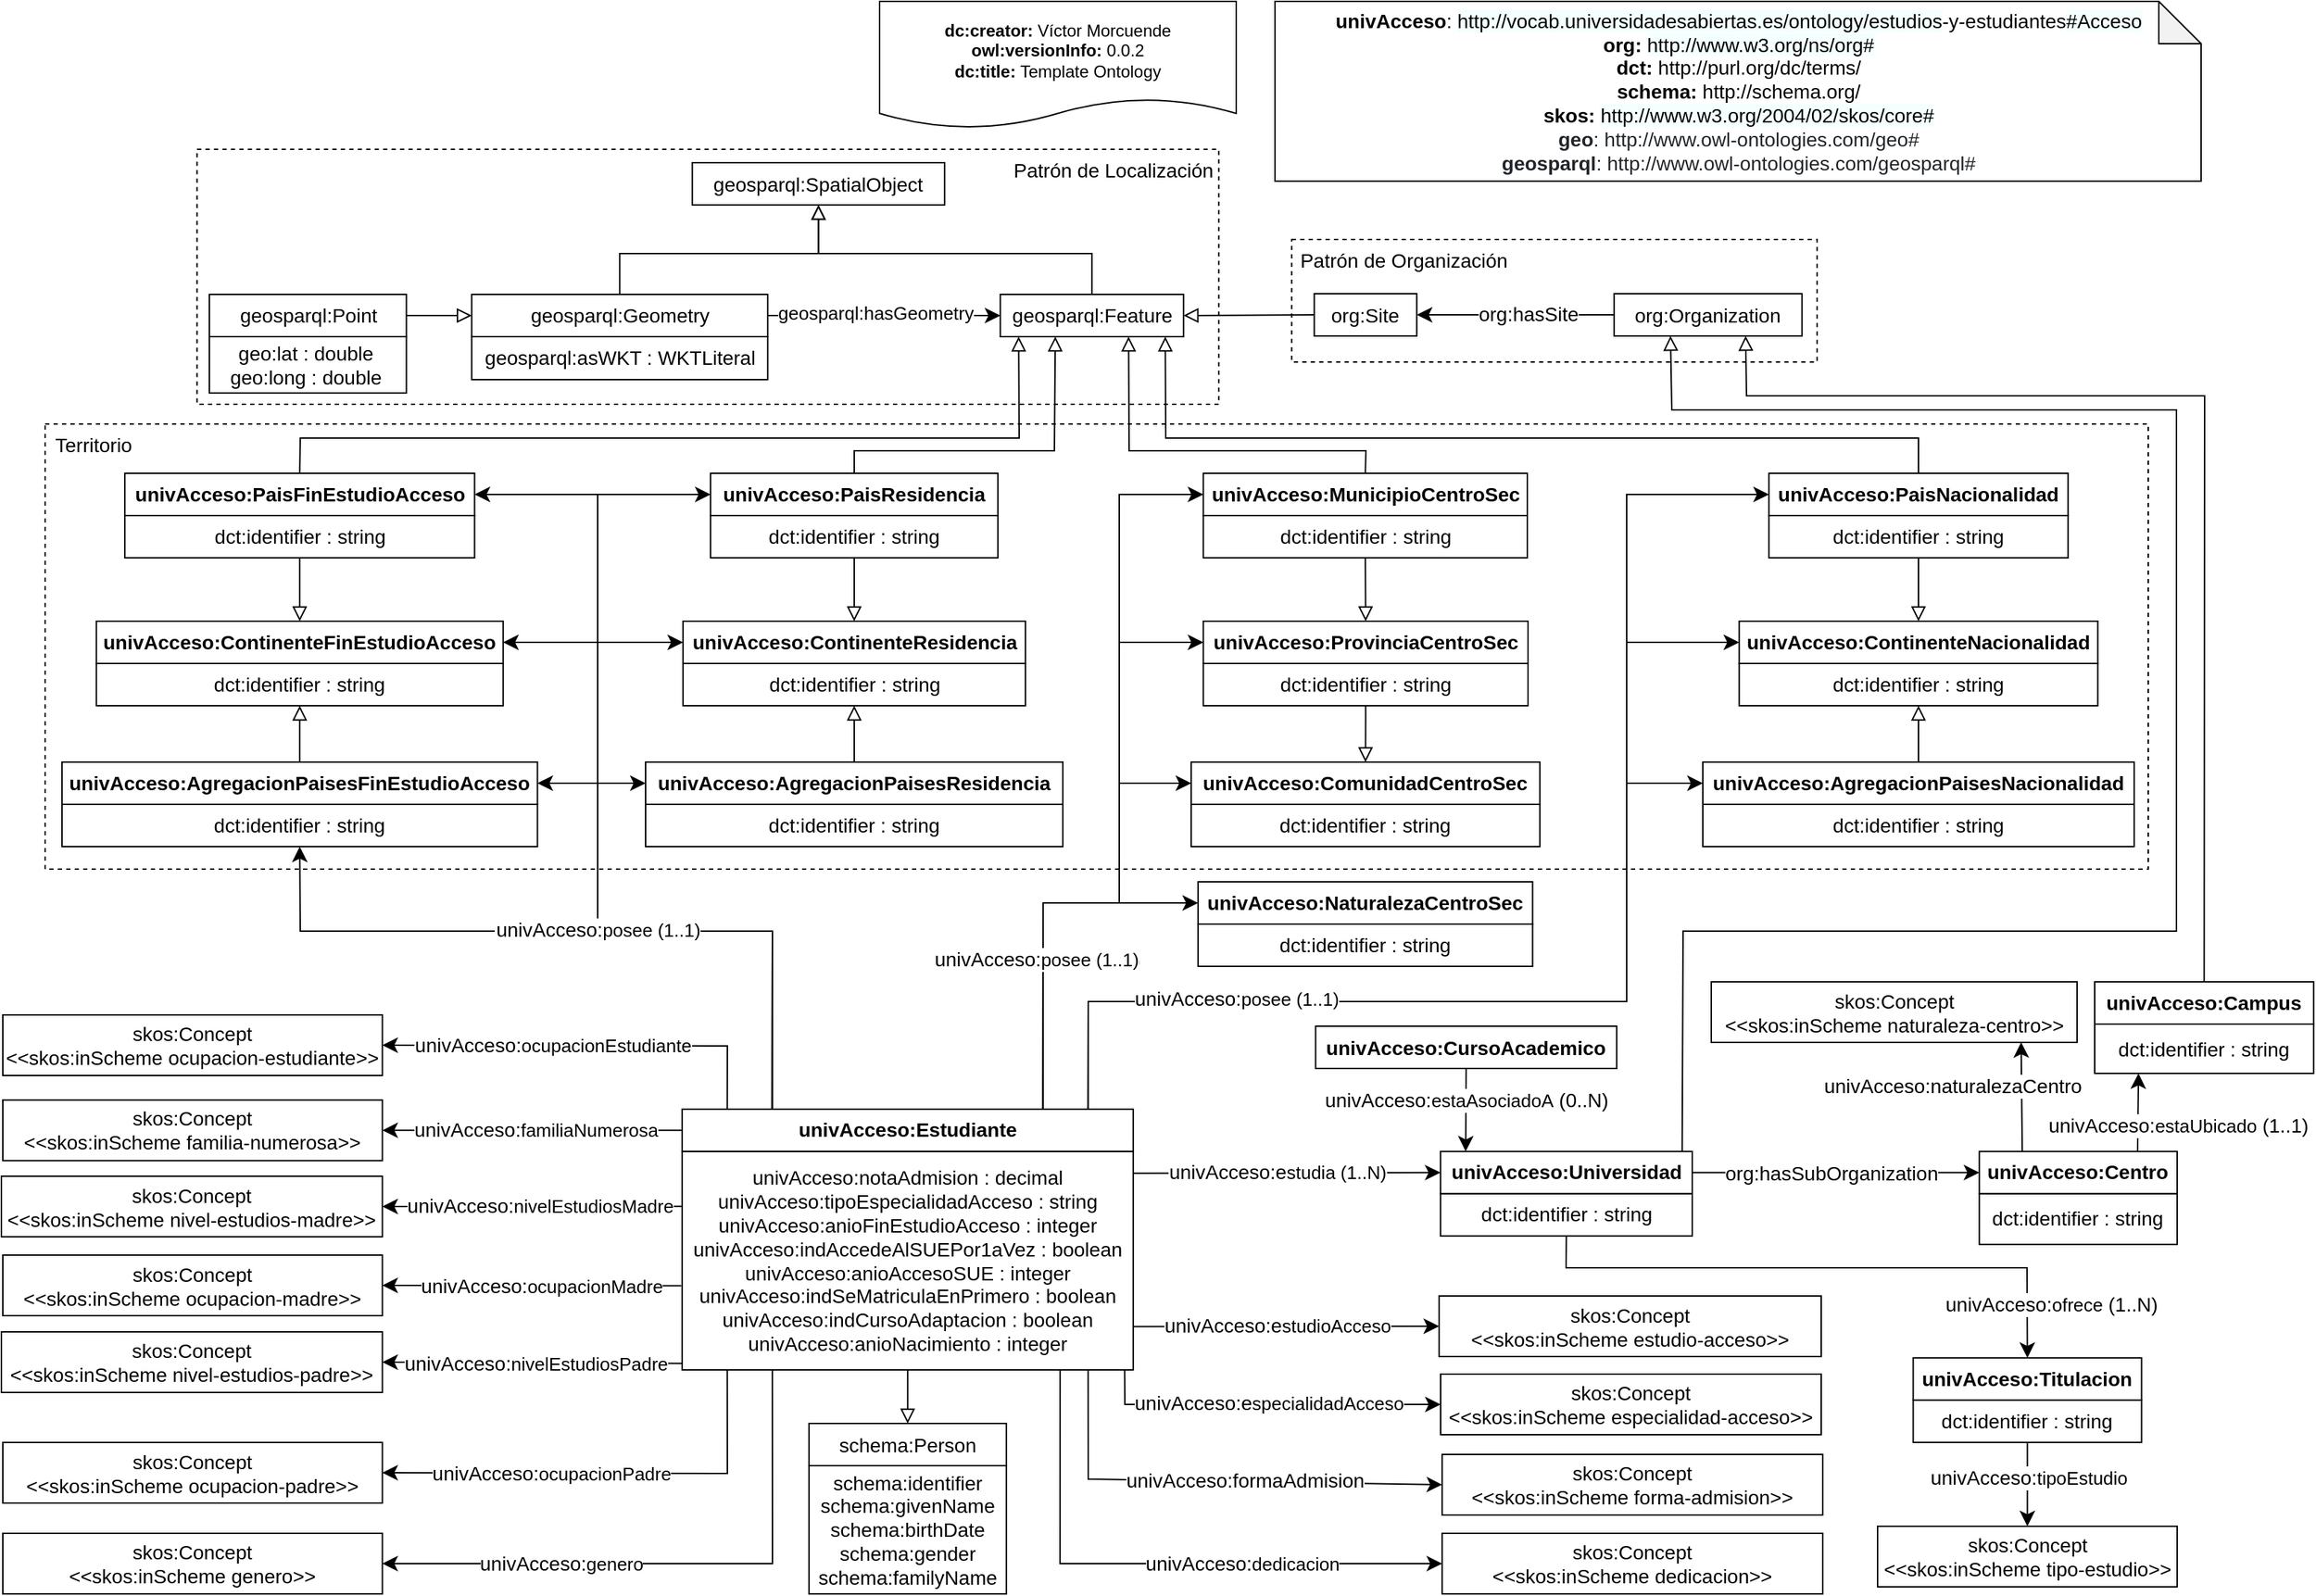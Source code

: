 <mxfile version="17.2.1" type="device"><diagram id="2xOe5xubepqIjJ3LcJC1" name="Page-1"><mxGraphModel dx="2209" dy="1105" grid="1" gridSize="10" guides="1" tooltips="1" connect="1" arrows="1" fold="1" page="1" pageScale="1" pageWidth="827" pageHeight="1169" math="0" shadow="0"><root><mxCell id="0"/><mxCell id="1" parent="0"/><mxCell id="rQv_-ilLdvMBhXBik4_X-33" value="" style="rounded=0;whiteSpace=wrap;html=1;fontSize=14;fillColor=none;dashed=1;" vertex="1" parent="1"><mxGeometry x="38" y="330" width="1492" height="316" as="geometry"/></mxCell><mxCell id="tCUEVHxepWvSsO0FmJBN-36" value="dct:identifier : string" style="rounded=0;whiteSpace=wrap;html=1;snapToPoint=1;points=[[0.1,0],[0.2,0],[0.3,0],[0.4,0],[0.5,0],[0.6,0],[0.7,0],[0.8,0],[0.9,0],[0,0.1],[0,0.3],[0,0.5],[0,0.7],[0,0.9],[0.1,1],[0.2,1],[0.3,1],[0.4,1],[0.5,1],[0.6,1],[0.7,1],[0.8,1],[0.9,1],[1,0.1],[1,0.3],[1,0.5],[1,0.7],[1,0.9]];fontFamily=Helvetica;fontSize=14;fillColor=none;" parent="1" vertex="1"><mxGeometry x="1027.91" y="876.41" width="178.58" height="30" as="geometry"/></mxCell><mxCell id="tCUEVHxepWvSsO0FmJBN-37" value="&lt;b&gt;univAcceso&lt;/b&gt;&lt;b&gt;:Universidad&lt;/b&gt;" style="rounded=0;whiteSpace=wrap;html=1;snapToPoint=1;points=[[0.1,0],[0.2,0],[0.3,0],[0.4,0],[0.5,0],[0.6,0],[0.7,0],[0.8,0],[0.9,0],[0,0.1],[0,0.3],[0,0.5],[0,0.7],[0,0.9],[0.1,1],[0.2,1],[0.3,1],[0.4,1],[0.5,1],[0.6,1],[0.7,1],[0.8,1],[0.9,1],[1,0.1],[1,0.3],[1,0.5],[1,0.7],[1,0.9]];fontFamily=Helvetica;fontSize=14;fillColor=none;" parent="1" vertex="1"><mxGeometry x="1027.91" y="846.41" width="178.58" height="30" as="geometry"/></mxCell><mxCell id="tCUEVHxepWvSsO0FmJBN-38" value="&lt;span style=&quot;background-color: rgb(255 , 255 , 255)&quot;&gt;&lt;b&gt;univAcceso&lt;/b&gt;&lt;/span&gt;&lt;b&gt;:CursoAcademico&lt;/b&gt;" style="rounded=0;whiteSpace=wrap;html=1;snapToPoint=1;points=[[0.1,0],[0.2,0],[0.3,0],[0.4,0],[0.5,0],[0.6,0],[0.7,0],[0.8,0],[0.9,0],[0,0.1],[0,0.3],[0,0.5],[0,0.7],[0,0.9],[0.1,1],[0.2,1],[0.3,1],[0.4,1],[0.5,1],[0.6,1],[0.7,1],[0.8,1],[0.9,1],[1,0.1],[1,0.3],[1,0.5],[1,0.7],[1,0.9]];fontFamily=Helvetica;fontSize=14;fillColor=none;" parent="1" vertex="1"><mxGeometry x="939.31" y="757.5" width="213.6" height="30" as="geometry"/></mxCell><mxCell id="tCUEVHxepWvSsO0FmJBN-49" value="" style="endArrow=classic;html=1;exitX=0.5;exitY=1;exitDx=0;exitDy=0;entryX=0.1;entryY=0;entryDx=0;entryDy=0;endSize=8;arcSize=0;rounded=0;fontFamily=Helvetica;fontSize=14;" parent="1" source="tCUEVHxepWvSsO0FmJBN-38" target="tCUEVHxepWvSsO0FmJBN-37" edge="1"><mxGeometry width="50" height="50" relative="1" as="geometry"><mxPoint x="1176.02" y="730.5" as="sourcePoint"/><mxPoint x="2134.33" y="1339.5" as="targetPoint"/><Array as="points"/></mxGeometry></mxCell><mxCell id="tCUEVHxepWvSsO0FmJBN-50" value="univAcceso:&lt;span style=&quot;font-size: 13px&quot;&gt;estaAsociadoA&lt;/span&gt;&amp;nbsp;(0..N)&lt;span style=&quot;background-color: rgb(248 , 249 , 250)&quot;&gt;&lt;br&gt;&lt;/span&gt;" style="text;html=1;align=center;verticalAlign=middle;resizable=0;points=[];labelBackgroundColor=#ffffff;fontFamily=Helvetica;fontSize=14;fillColor=none;" parent="tCUEVHxepWvSsO0FmJBN-49" vertex="1" connectable="0"><mxGeometry x="-0.127" relative="1" as="geometry"><mxPoint y="-3" as="offset"/></mxGeometry></mxCell><mxCell id="ZlJzXLN4EzY_8a-hjWOG-1" value="dct:identifier : string" style="rounded=0;whiteSpace=wrap;html=1;snapToPoint=1;points=[[0.1,0],[0.2,0],[0.3,0],[0.4,0],[0.5,0],[0.6,0],[0.7,0],[0.8,0],[0.9,0],[0,0.1],[0,0.3],[0,0.5],[0,0.7],[0,0.9],[0.1,1],[0.2,1],[0.3,1],[0.4,1],[0.5,1],[0.6,1],[0.7,1],[0.8,1],[0.9,1],[1,0.1],[1,0.3],[1,0.5],[1,0.7],[1,0.9]];fontFamily=Helvetica;fontSize=14;fillColor=none;" parent="1" vertex="1"><mxGeometry x="1363.25" y="1022.95" width="162" height="30" as="geometry"/></mxCell><mxCell id="ZlJzXLN4EzY_8a-hjWOG-2" value="&lt;b&gt;univAcceso&lt;/b&gt;&lt;b&gt;:Titulacion&lt;/b&gt;" style="rounded=0;whiteSpace=wrap;html=1;snapToPoint=1;points=[[0.1,0],[0.2,0],[0.3,0],[0.4,0],[0.5,0],[0.6,0],[0.7,0],[0.8,0],[0.9,0],[0,0.1],[0,0.3],[0,0.5],[0,0.7],[0,0.9],[0.1,1],[0.2,1],[0.3,1],[0.4,1],[0.5,1],[0.6,1],[0.7,1],[0.8,1],[0.9,1],[1,0.1],[1,0.3],[1,0.5],[1,0.7],[1,0.9]];fontFamily=Helvetica;fontSize=14;fillColor=none;" parent="1" vertex="1"><mxGeometry x="1363.25" y="992.95" width="162" height="30" as="geometry"/></mxCell><mxCell id="ZlJzXLN4EzY_8a-hjWOG-3" value="" style="endArrow=classic;html=1;entryX=0.5;entryY=0;entryDx=0;entryDy=0;endSize=8;arcSize=0;rounded=0;fontFamily=Helvetica;fontSize=14;exitX=0.5;exitY=1;exitDx=0;exitDy=0;" parent="1" source="tCUEVHxepWvSsO0FmJBN-36" target="ZlJzXLN4EzY_8a-hjWOG-2" edge="1"><mxGeometry width="50" height="50" relative="1" as="geometry"><mxPoint x="1605.37" y="851.5" as="sourcePoint"/><mxPoint x="1003.24" y="1131" as="targetPoint"/><Array as="points"><mxPoint x="1117" y="929"/><mxPoint x="1444" y="929"/></Array></mxGeometry></mxCell><mxCell id="ZlJzXLN4EzY_8a-hjWOG-4" value="univAcceso:&lt;font size=&quot;2&quot;&gt;ofrece&lt;/font&gt;&amp;nbsp;(1..N)&lt;span style=&quot;background-color: rgb(248 , 249 , 250)&quot;&gt;&lt;br&gt;&lt;/span&gt;" style="text;html=1;align=center;verticalAlign=middle;resizable=0;points=[];labelBackgroundColor=#ffffff;fontFamily=Helvetica;fontSize=14;fillColor=none;" parent="ZlJzXLN4EzY_8a-hjWOG-3" vertex="1" connectable="0"><mxGeometry x="-0.127" relative="1" as="geometry"><mxPoint x="186" y="26" as="offset"/></mxGeometry></mxCell><mxCell id="T8r4zgksqLjQ40M8YMDs-3" value="dct:identifier : string" style="rounded=0;whiteSpace=wrap;html=1;snapToPoint=1;points=[[0.1,0],[0.2,0],[0.3,0],[0.4,0],[0.5,0],[0.6,0],[0.7,0],[0.8,0],[0.9,0],[0,0.1],[0,0.3],[0,0.5],[0,0.7],[0,0.9],[0.1,1],[0.2,1],[0.3,1],[0.4,1],[0.5,1],[0.6,1],[0.7,1],[0.8,1],[0.9,1],[1,0.1],[1,0.3],[1,0.5],[1,0.7],[1,0.9]];fontFamily=Helvetica;fontSize=14;fillColor=none;" parent="1" vertex="1"><mxGeometry x="94.58" y="395" width="248.11" height="30" as="geometry"/></mxCell><mxCell id="T8r4zgksqLjQ40M8YMDs-4" value="&lt;span style=&quot;background-color: rgb(255 , 255 , 255)&quot;&gt;&lt;b&gt;univAcceso&lt;/b&gt;&lt;/span&gt;&lt;b&gt;:PaisFinEstudioAcceso&lt;/b&gt;" style="rounded=0;whiteSpace=wrap;html=1;snapToPoint=1;points=[[0.1,0],[0.2,0],[0.3,0],[0.4,0],[0.5,0],[0.6,0],[0.7,0],[0.8,0],[0.9,0],[0,0.1],[0,0.3],[0,0.5],[0,0.7],[0,0.9],[0.1,1],[0.2,1],[0.3,1],[0.4,1],[0.5,1],[0.6,1],[0.7,1],[0.8,1],[0.9,1],[1,0.1],[1,0.3],[1,0.5],[1,0.7],[1,0.9]];fontFamily=Helvetica;fontSize=14;fillColor=none;" parent="1" vertex="1"><mxGeometry x="94.58" y="365" width="248.11" height="30" as="geometry"/></mxCell><mxCell id="T8r4zgksqLjQ40M8YMDs-36" value="" style="endArrow=block;html=1;fontColor=#000099;endFill=0;endSize=8;arcSize=0;rounded=0;entryX=0.1;entryY=1;entryDx=0;entryDy=0;exitX=0.5;exitY=0;exitDx=0;exitDy=0;" parent="1" source="T8r4zgksqLjQ40M8YMDs-4" target="rQv_-ilLdvMBhXBik4_X-51" edge="1"><mxGeometry width="50" height="50" relative="1" as="geometry"><mxPoint x="245.41" y="515" as="sourcePoint"/><mxPoint x="729.47" y="274" as="targetPoint"/><Array as="points"><mxPoint x="219" y="340"/><mxPoint x="729" y="340"/></Array></mxGeometry></mxCell><mxCell id="T8r4zgksqLjQ40M8YMDs-39" value="dct:identifier : string" style="rounded=0;whiteSpace=wrap;html=1;snapToPoint=1;points=[[0.1,0],[0.2,0],[0.3,0],[0.4,0],[0.5,0],[0.6,0],[0.7,0],[0.8,0],[0.9,0],[0,0.1],[0,0.3],[0,0.5],[0,0.7],[0,0.9],[0.1,1],[0.2,1],[0.3,1],[0.4,1],[0.5,1],[0.6,1],[0.7,1],[0.8,1],[0.9,1],[1,0.1],[1,0.3],[1,0.5],[1,0.7],[1,0.9]];fontFamily=Helvetica;fontSize=14;fillColor=none;" parent="1" vertex="1"><mxGeometry x="74.35" y="500" width="288.57" height="30" as="geometry"/></mxCell><mxCell id="T8r4zgksqLjQ40M8YMDs-40" value="&lt;b&gt;&lt;span style=&quot;background-color: rgb(255 , 255 , 255)&quot;&gt;univAcceso&lt;/span&gt;:ContinenteFinEstudioAcceso&lt;/b&gt;" style="rounded=0;whiteSpace=wrap;html=1;snapToPoint=1;points=[[0.1,0],[0.2,0],[0.3,0],[0.4,0],[0.5,0],[0.6,0],[0.7,0],[0.8,0],[0.9,0],[0,0.1],[0,0.3],[0,0.5],[0,0.7],[0,0.9],[0.1,1],[0.2,1],[0.3,1],[0.4,1],[0.5,1],[0.6,1],[0.7,1],[0.8,1],[0.9,1],[1,0.1],[1,0.3],[1,0.5],[1,0.7],[1,0.9]];fontFamily=Helvetica;fontSize=14;fillColor=none;" parent="1" vertex="1"><mxGeometry x="74.35" y="470" width="288.57" height="30" as="geometry"/></mxCell><mxCell id="T8r4zgksqLjQ40M8YMDs-41" value="dct:identifier : string" style="rounded=0;whiteSpace=wrap;html=1;snapToPoint=1;points=[[0.1,0],[0.2,0],[0.3,0],[0.4,0],[0.5,0],[0.6,0],[0.7,0],[0.8,0],[0.9,0],[0,0.1],[0,0.3],[0,0.5],[0,0.7],[0,0.9],[0.1,1],[0.2,1],[0.3,1],[0.4,1],[0.5,1],[0.6,1],[0.7,1],[0.8,1],[0.9,1],[1,0.1],[1,0.3],[1,0.5],[1,0.7],[1,0.9]];fontFamily=Helvetica;fontSize=14;fillColor=none;" parent="1" vertex="1"><mxGeometry x="50" y="600" width="337.27" height="30" as="geometry"/></mxCell><mxCell id="T8r4zgksqLjQ40M8YMDs-42" value="&lt;span style=&quot;background-color: rgb(255 , 255 , 255)&quot;&gt;&lt;b&gt;univAcceso&lt;/b&gt;&lt;/span&gt;&lt;b&gt;:AgregacionPaisesFinEstudioAcceso&lt;/b&gt;" style="rounded=0;whiteSpace=wrap;html=1;snapToPoint=1;points=[[0.1,0],[0.2,0],[0.3,0],[0.4,0],[0.5,0],[0.6,0],[0.7,0],[0.8,0],[0.9,0],[0,0.1],[0,0.3],[0,0.5],[0,0.7],[0,0.9],[0.1,1],[0.2,1],[0.3,1],[0.4,1],[0.5,1],[0.6,1],[0.7,1],[0.8,1],[0.9,1],[1,0.1],[1,0.3],[1,0.5],[1,0.7],[1,0.9]];fontFamily=Helvetica;fontSize=14;fillColor=none;" parent="1" vertex="1"><mxGeometry x="50" y="570" width="337.27" height="30" as="geometry"/></mxCell><mxCell id="T8r4zgksqLjQ40M8YMDs-43" value="dct:identifier : string" style="rounded=0;whiteSpace=wrap;html=1;snapToPoint=1;points=[[0.1,0],[0.2,0],[0.3,0],[0.4,0],[0.5,0],[0.6,0],[0.7,0],[0.8,0],[0.9,0],[0,0.1],[0,0.3],[0,0.5],[0,0.7],[0,0.9],[0.1,1],[0.2,1],[0.3,1],[0.4,1],[0.5,1],[0.6,1],[0.7,1],[0.8,1],[0.9,1],[1,0.1],[1,0.3],[1,0.5],[1,0.7],[1,0.9]];fontFamily=Helvetica;fontSize=14;fillColor=none;" parent="1" vertex="1"><mxGeometry x="510.09" y="395" width="203.82" height="30" as="geometry"/></mxCell><mxCell id="T8r4zgksqLjQ40M8YMDs-44" value="&lt;span style=&quot;background-color: rgb(255 , 255 , 255)&quot;&gt;&lt;b&gt;univAcceso&lt;/b&gt;&lt;/span&gt;&lt;b&gt;:PaisResidencia&lt;/b&gt;" style="rounded=0;whiteSpace=wrap;html=1;snapToPoint=1;points=[[0.1,0],[0.2,0],[0.3,0],[0.4,0],[0.5,0],[0.6,0],[0.7,0],[0.8,0],[0.9,0],[0,0.1],[0,0.3],[0,0.5],[0,0.7],[0,0.9],[0.1,1],[0.2,1],[0.3,1],[0.4,1],[0.5,1],[0.6,1],[0.7,1],[0.8,1],[0.9,1],[1,0.1],[1,0.3],[1,0.5],[1,0.7],[1,0.9]];fontFamily=Helvetica;fontSize=14;fillColor=none;" parent="1" vertex="1"><mxGeometry x="510.09" y="365" width="203.82" height="30" as="geometry"/></mxCell><mxCell id="T8r4zgksqLjQ40M8YMDs-45" value="" style="endArrow=block;html=1;fontColor=#000099;endFill=0;endSize=8;arcSize=0;rounded=0;exitX=0.5;exitY=0;exitDx=0;exitDy=0;entryX=0.3;entryY=1;entryDx=0;entryDy=0;" parent="1" source="T8r4zgksqLjQ40M8YMDs-44" target="rQv_-ilLdvMBhXBik4_X-51" edge="1"><mxGeometry width="50" height="50" relative="1" as="geometry"><mxPoint x="685.41" y="505" as="sourcePoint"/><mxPoint x="755.47" y="274" as="targetPoint"/><Array as="points"><mxPoint x="612" y="349"/><mxPoint x="754" y="349"/></Array></mxGeometry></mxCell><mxCell id="T8r4zgksqLjQ40M8YMDs-46" value="dct:identifier : string" style="rounded=0;whiteSpace=wrap;html=1;snapToPoint=1;points=[[0.1,0],[0.2,0],[0.3,0],[0.4,0],[0.5,0],[0.6,0],[0.7,0],[0.8,0],[0.9,0],[0,0.1],[0,0.3],[0,0.5],[0,0.7],[0,0.9],[0.1,1],[0.2,1],[0.3,1],[0.4,1],[0.5,1],[0.6,1],[0.7,1],[0.8,1],[0.9,1],[1,0.1],[1,0.3],[1,0.5],[1,0.7],[1,0.9]];fontFamily=Helvetica;fontSize=14;fillColor=none;" parent="1" vertex="1"><mxGeometry x="490.56" y="500" width="242.88" height="30" as="geometry"/></mxCell><mxCell id="T8r4zgksqLjQ40M8YMDs-47" value="&lt;span style=&quot;background-color: rgb(255 , 255 , 255)&quot;&gt;&lt;b&gt;univAcceso&lt;/b&gt;&lt;/span&gt;&lt;b&gt;:ContinenteR&lt;/b&gt;&lt;b&gt;esidencia&lt;/b&gt;" style="rounded=0;whiteSpace=wrap;html=1;snapToPoint=1;points=[[0.1,0],[0.2,0],[0.3,0],[0.4,0],[0.5,0],[0.6,0],[0.7,0],[0.8,0],[0.9,0],[0,0.1],[0,0.3],[0,0.5],[0,0.7],[0,0.9],[0.1,1],[0.2,1],[0.3,1],[0.4,1],[0.5,1],[0.6,1],[0.7,1],[0.8,1],[0.9,1],[1,0.1],[1,0.3],[1,0.5],[1,0.7],[1,0.9]];fontFamily=Helvetica;fontSize=14;fillColor=none;" parent="1" vertex="1"><mxGeometry x="490.56" y="470" width="242.88" height="30" as="geometry"/></mxCell><mxCell id="T8r4zgksqLjQ40M8YMDs-48" value="dct:identifier : string" style="rounded=0;whiteSpace=wrap;html=1;snapToPoint=1;points=[[0.1,0],[0.2,0],[0.3,0],[0.4,0],[0.5,0],[0.6,0],[0.7,0],[0.8,0],[0.9,0],[0,0.1],[0,0.3],[0,0.5],[0,0.7],[0,0.9],[0.1,1],[0.2,1],[0.3,1],[0.4,1],[0.5,1],[0.6,1],[0.7,1],[0.8,1],[0.9,1],[1,0.1],[1,0.3],[1,0.5],[1,0.7],[1,0.9]];fontFamily=Helvetica;fontSize=14;fillColor=none;" parent="1" vertex="1"><mxGeometry x="464" y="600" width="296" height="30" as="geometry"/></mxCell><mxCell id="T8r4zgksqLjQ40M8YMDs-49" value="&lt;span style=&quot;background-color: rgb(255 , 255 , 255)&quot;&gt;&lt;b&gt;univAcceso&lt;/b&gt;&lt;/span&gt;&lt;b&gt;:AgregacionPaisesR&lt;/b&gt;&lt;b&gt;esidencia&lt;/b&gt;" style="rounded=0;whiteSpace=wrap;html=1;snapToPoint=1;points=[[0.1,0],[0.2,0],[0.3,0],[0.4,0],[0.5,0],[0.6,0],[0.7,0],[0.8,0],[0.9,0],[0,0.1],[0,0.3],[0,0.5],[0,0.7],[0,0.9],[0.1,1],[0.2,1],[0.3,1],[0.4,1],[0.5,1],[0.6,1],[0.7,1],[0.8,1],[0.9,1],[1,0.1],[1,0.3],[1,0.5],[1,0.7],[1,0.9]];fontFamily=Helvetica;fontSize=14;fillColor=none;" parent="1" vertex="1"><mxGeometry x="464" y="570" width="296" height="30" as="geometry"/></mxCell><mxCell id="T8r4zgksqLjQ40M8YMDs-56" value="" style="endArrow=block;html=1;fontColor=#000099;endFill=0;endSize=8;arcSize=0;rounded=0;entryX=0.9;entryY=1;entryDx=0;entryDy=0;exitX=0.5;exitY=0;exitDx=0;exitDy=0;" parent="1" source="T8r4zgksqLjQ40M8YMDs-101" target="rQv_-ilLdvMBhXBik4_X-51" edge="1"><mxGeometry width="50" height="50" relative="1" as="geometry"><mxPoint x="1502.9" y="445" as="sourcePoint"/><mxPoint x="833.47" y="274" as="targetPoint"/><Array as="points"><mxPoint x="1367" y="340"/><mxPoint x="833" y="340"/></Array></mxGeometry></mxCell><mxCell id="T8r4zgksqLjQ40M8YMDs-57" value="dct:identifier : string" style="rounded=0;whiteSpace=wrap;html=1;snapToPoint=1;points=[[0.1,0],[0.2,0],[0.3,0],[0.4,0],[0.5,0],[0.6,0],[0.7,0],[0.8,0],[0.9,0],[0,0.1],[0,0.3],[0,0.5],[0,0.7],[0,0.9],[0.1,1],[0.2,1],[0.3,1],[0.4,1],[0.5,1],[0.6,1],[0.7,1],[0.8,1],[0.9,1],[1,0.1],[1,0.3],[1,0.5],[1,0.7],[1,0.9]];fontFamily=Helvetica;fontSize=14;fillColor=none;" parent="1" vertex="1"><mxGeometry x="851.05" y="600" width="247.34" height="30" as="geometry"/></mxCell><mxCell id="T8r4zgksqLjQ40M8YMDs-58" value="&lt;span style=&quot;background-color: rgb(255 , 255 , 255)&quot;&gt;&lt;b&gt;univAcceso&lt;/b&gt;&lt;/span&gt;&lt;b&gt;:ComunidadCentroSec&lt;/b&gt;" style="rounded=0;whiteSpace=wrap;html=1;snapToPoint=1;points=[[0.1,0],[0.2,0],[0.3,0],[0.4,0],[0.5,0],[0.6,0],[0.7,0],[0.8,0],[0.9,0],[0,0.1],[0,0.3],[0,0.5],[0,0.7],[0,0.9],[0.1,1],[0.2,1],[0.3,1],[0.4,1],[0.5,1],[0.6,1],[0.7,1],[0.8,1],[0.9,1],[1,0.1],[1,0.3],[1,0.5],[1,0.7],[1,0.9]];fontFamily=Helvetica;fontSize=14;fillColor=none;" parent="1" vertex="1"><mxGeometry x="851.05" y="570" width="247.34" height="30" as="geometry"/></mxCell><mxCell id="T8r4zgksqLjQ40M8YMDs-59" value="dct:identifier : string" style="rounded=0;whiteSpace=wrap;html=1;snapToPoint=1;points=[[0.1,0],[0.2,0],[0.3,0],[0.4,0],[0.5,0],[0.6,0],[0.7,0],[0.8,0],[0.9,0],[0,0.1],[0,0.3],[0,0.5],[0,0.7],[0,0.9],[0.1,1],[0.2,1],[0.3,1],[0.4,1],[0.5,1],[0.6,1],[0.7,1],[0.8,1],[0.9,1],[1,0.1],[1,0.3],[1,0.5],[1,0.7],[1,0.9]];fontFamily=Helvetica;fontSize=14;fillColor=none;" parent="1" vertex="1"><mxGeometry x="859.66" y="500" width="230.34" height="30" as="geometry"/></mxCell><mxCell id="T8r4zgksqLjQ40M8YMDs-60" value="&lt;span style=&quot;background-color: rgb(255 , 255 , 255)&quot;&gt;&lt;b&gt;univAcceso&lt;/b&gt;&lt;/span&gt;&lt;b&gt;:ProvinciaCentroSec&lt;/b&gt;" style="rounded=0;whiteSpace=wrap;html=1;snapToPoint=1;points=[[0.1,0],[0.2,0],[0.3,0],[0.4,0],[0.5,0],[0.6,0],[0.7,0],[0.8,0],[0.9,0],[0,0.1],[0,0.3],[0,0.5],[0,0.7],[0,0.9],[0.1,1],[0.2,1],[0.3,1],[0.4,1],[0.5,1],[0.6,1],[0.7,1],[0.8,1],[0.9,1],[1,0.1],[1,0.3],[1,0.5],[1,0.7],[1,0.9]];fontFamily=Helvetica;fontSize=14;fillColor=none;" parent="1" vertex="1"><mxGeometry x="859.66" y="470" width="230.34" height="30" as="geometry"/></mxCell><mxCell id="T8r4zgksqLjQ40M8YMDs-61" value="dct:identifier : string" style="rounded=0;whiteSpace=wrap;html=1;snapToPoint=1;points=[[0.1,0],[0.2,0],[0.3,0],[0.4,0],[0.5,0],[0.6,0],[0.7,0],[0.8,0],[0.9,0],[0,0.1],[0,0.3],[0,0.5],[0,0.7],[0,0.9],[0.1,1],[0.2,1],[0.3,1],[0.4,1],[0.5,1],[0.6,1],[0.7,1],[0.8,1],[0.9,1],[1,0.1],[1,0.3],[1,0.5],[1,0.7],[1,0.9]];fontFamily=Helvetica;fontSize=14;fillColor=none;" parent="1" vertex="1"><mxGeometry x="859.66" y="395" width="229.84" height="30" as="geometry"/></mxCell><mxCell id="T8r4zgksqLjQ40M8YMDs-62" value="&lt;span style=&quot;background-color: rgb(255 , 255 , 255)&quot;&gt;&lt;b&gt;univAcceso&lt;/b&gt;&lt;/span&gt;&lt;b&gt;:MunicipioCentroSec&lt;/b&gt;" style="rounded=0;whiteSpace=wrap;html=1;snapToPoint=1;points=[[0.1,0],[0.2,0],[0.3,0],[0.4,0],[0.5,0],[0.6,0],[0.7,0],[0.8,0],[0.9,0],[0,0.1],[0,0.3],[0,0.5],[0,0.7],[0,0.9],[0.1,1],[0.2,1],[0.3,1],[0.4,1],[0.5,1],[0.6,1],[0.7,1],[0.8,1],[0.9,1],[1,0.1],[1,0.3],[1,0.5],[1,0.7],[1,0.9]];fontFamily=Helvetica;fontSize=14;fillColor=none;" parent="1" vertex="1"><mxGeometry x="859.66" y="365" width="229.84" height="30" as="geometry"/></mxCell><mxCell id="T8r4zgksqLjQ40M8YMDs-63" value="" style="endArrow=block;html=1;fontColor=#000099;endFill=0;endSize=8;arcSize=0;rounded=0;entryX=0.7;entryY=1;entryDx=0;entryDy=0;exitX=0.5;exitY=0;exitDx=0;exitDy=0;" parent="1" source="T8r4zgksqLjQ40M8YMDs-62" target="rQv_-ilLdvMBhXBik4_X-51" edge="1"><mxGeometry width="50" height="50" relative="1" as="geometry"><mxPoint x="1197.9" y="435" as="sourcePoint"/><mxPoint x="807.47" y="274" as="targetPoint"/><Array as="points"><mxPoint x="975" y="349"/><mxPoint x="807" y="349"/></Array></mxGeometry></mxCell><mxCell id="T8r4zgksqLjQ40M8YMDs-74" value="dct:identifier : string" style="rounded=0;whiteSpace=wrap;html=1;snapToPoint=1;points=[[0.1,0],[0.2,0],[0.3,0],[0.4,0],[0.5,0],[0.6,0],[0.7,0],[0.8,0],[0.9,0],[0,0.1],[0,0.3],[0,0.5],[0,0.7],[0,0.9],[0.1,1],[0.2,1],[0.3,1],[0.4,1],[0.5,1],[0.6,1],[0.7,1],[0.8,1],[0.9,1],[1,0.1],[1,0.3],[1,0.5],[1,0.7],[1,0.9]];fontFamily=Helvetica;fontSize=14;fillColor=none;" parent="1" vertex="1"><mxGeometry x="1410.17" y="876.41" width="140.33" height="36" as="geometry"/></mxCell><mxCell id="T8r4zgksqLjQ40M8YMDs-75" value="&lt;b&gt;univAcceso&lt;/b&gt;&lt;b&gt;:Centro&lt;/b&gt;" style="rounded=0;whiteSpace=wrap;html=1;snapToPoint=1;points=[[0.1,0],[0.2,0],[0.3,0],[0.4,0],[0.5,0],[0.6,0],[0.7,0],[0.8,0],[0.9,0],[0,0.1],[0,0.3],[0,0.5],[0,0.7],[0,0.9],[0.1,1],[0.2,1],[0.3,1],[0.4,1],[0.5,1],[0.6,1],[0.7,1],[0.8,1],[0.9,1],[1,0.1],[1,0.3],[1,0.5],[1,0.7],[1,0.9]];fontFamily=Helvetica;fontSize=14;fillColor=none;" parent="1" vertex="1"><mxGeometry x="1410.17" y="846.41" width="140.33" height="30" as="geometry"/></mxCell><mxCell id="T8r4zgksqLjQ40M8YMDs-76" value="" style="endArrow=classic;html=1;exitX=1;exitY=0.5;exitDx=0;exitDy=0;endSize=8;arcSize=0;rounded=0;fontFamily=Helvetica;fontSize=14;entryX=0;entryY=0.5;entryDx=0;entryDy=0;" parent="1" source="tCUEVHxepWvSsO0FmJBN-37" target="T8r4zgksqLjQ40M8YMDs-75" edge="1"><mxGeometry width="50" height="50" relative="1" as="geometry"><mxPoint x="1855.56" y="897.5" as="sourcePoint"/><mxPoint x="1743.82" y="872.5" as="targetPoint"/><Array as="points"/></mxGeometry></mxCell><mxCell id="T8r4zgksqLjQ40M8YMDs-77" value="&lt;div&gt;org:hasSubOrganization&lt;/div&gt;" style="text;html=1;align=center;verticalAlign=middle;resizable=0;points=[];labelBackgroundColor=#ffffff;fontFamily=Helvetica;fontSize=14;fillColor=none;" parent="T8r4zgksqLjQ40M8YMDs-76" vertex="1" connectable="0"><mxGeometry x="-0.127" relative="1" as="geometry"><mxPoint x="9" as="offset"/></mxGeometry></mxCell><mxCell id="T8r4zgksqLjQ40M8YMDs-100" value="dct:identifier : string" style="rounded=0;whiteSpace=wrap;html=1;snapToPoint=1;points=[[0.1,0],[0.2,0],[0.3,0],[0.4,0],[0.5,0],[0.6,0],[0.7,0],[0.8,0],[0.9,0],[0,0.1],[0,0.3],[0,0.5],[0,0.7],[0,0.9],[0.1,1],[0.2,1],[0.3,1],[0.4,1],[0.5,1],[0.6,1],[0.7,1],[0.8,1],[0.9,1],[1,0.1],[1,0.3],[1,0.5],[1,0.7],[1,0.9]];fontFamily=Helvetica;fontSize=14;fillColor=none;" parent="1" vertex="1"><mxGeometry x="1260.88" y="395" width="212.25" height="30" as="geometry"/></mxCell><mxCell id="T8r4zgksqLjQ40M8YMDs-101" value="&lt;b&gt;univAcceso&lt;/b&gt;&lt;b&gt;:PaisNacionalidad&lt;/b&gt;" style="rounded=0;whiteSpace=wrap;html=1;snapToPoint=1;points=[[0.1,0],[0.2,0],[0.3,0],[0.4,0],[0.5,0],[0.6,0],[0.7,0],[0.8,0],[0.9,0],[0,0.1],[0,0.3],[0,0.5],[0,0.7],[0,0.9],[0.1,1],[0.2,1],[0.3,1],[0.4,1],[0.5,1],[0.6,1],[0.7,1],[0.8,1],[0.9,1],[1,0.1],[1,0.3],[1,0.5],[1,0.7],[1,0.9]];fontFamily=Helvetica;fontSize=14;fillColor=none;" parent="1" vertex="1"><mxGeometry x="1260.88" y="365" width="212.25" height="30" as="geometry"/></mxCell><mxCell id="T8r4zgksqLjQ40M8YMDs-103" value="dct:identifier : string" style="rounded=0;whiteSpace=wrap;html=1;snapToPoint=1;points=[[0.1,0],[0.2,0],[0.3,0],[0.4,0],[0.5,0],[0.6,0],[0.7,0],[0.8,0],[0.9,0],[0,0.1],[0,0.3],[0,0.5],[0,0.7],[0,0.9],[0.1,1],[0.2,1],[0.3,1],[0.4,1],[0.5,1],[0.6,1],[0.7,1],[0.8,1],[0.9,1],[1,0.1],[1,0.3],[1,0.5],[1,0.7],[1,0.9]];fontFamily=Helvetica;fontSize=14;fillColor=none;" parent="1" vertex="1"><mxGeometry x="1239.8" y="500" width="254.41" height="30" as="geometry"/></mxCell><mxCell id="T8r4zgksqLjQ40M8YMDs-104" value="&lt;b&gt;univAcceso&lt;/b&gt;&lt;b&gt;:ContinenteNacionalidad&lt;/b&gt;" style="rounded=0;whiteSpace=wrap;html=1;snapToPoint=1;points=[[0.1,0],[0.2,0],[0.3,0],[0.4,0],[0.5,0],[0.6,0],[0.7,0],[0.8,0],[0.9,0],[0,0.1],[0,0.3],[0,0.5],[0,0.7],[0,0.9],[0.1,1],[0.2,1],[0.3,1],[0.4,1],[0.5,1],[0.6,1],[0.7,1],[0.8,1],[0.9,1],[1,0.1],[1,0.3],[1,0.5],[1,0.7],[1,0.9]];fontFamily=Helvetica;fontSize=14;fillColor=none;" parent="1" vertex="1"><mxGeometry x="1239.8" y="470" width="254.41" height="30" as="geometry"/></mxCell><mxCell id="T8r4zgksqLjQ40M8YMDs-105" value="dct:identifier : string" style="rounded=0;whiteSpace=wrap;html=1;snapToPoint=1;points=[[0.1,0],[0.2,0],[0.3,0],[0.4,0],[0.5,0],[0.6,0],[0.7,0],[0.8,0],[0.9,0],[0,0.1],[0,0.3],[0,0.5],[0,0.7],[0,0.9],[0.1,1],[0.2,1],[0.3,1],[0.4,1],[0.5,1],[0.6,1],[0.7,1],[0.8,1],[0.9,1],[1,0.1],[1,0.3],[1,0.5],[1,0.7],[1,0.9]];fontFamily=Helvetica;fontSize=14;fillColor=none;" parent="1" vertex="1"><mxGeometry x="1214" y="600" width="306" height="30" as="geometry"/></mxCell><mxCell id="T8r4zgksqLjQ40M8YMDs-106" value="&lt;b&gt;univAcceso&lt;/b&gt;&lt;b&gt;:AgregacionPaisesNacionalidad&lt;/b&gt;" style="rounded=0;whiteSpace=wrap;html=1;snapToPoint=1;points=[[0.1,0],[0.2,0],[0.3,0],[0.4,0],[0.5,0],[0.6,0],[0.7,0],[0.8,0],[0.9,0],[0,0.1],[0,0.3],[0,0.5],[0,0.7],[0,0.9],[0.1,1],[0.2,1],[0.3,1],[0.4,1],[0.5,1],[0.6,1],[0.7,1],[0.8,1],[0.9,1],[1,0.1],[1,0.3],[1,0.5],[1,0.7],[1,0.9]];fontFamily=Helvetica;fontSize=14;fillColor=none;" parent="1" vertex="1"><mxGeometry x="1214" y="570" width="306" height="30" as="geometry"/></mxCell><mxCell id="w0gb7Vealn2yW2zDLWDL-2" value="" style="endArrow=block;html=1;fontColor=#000099;exitX=0.5;exitY=1;exitDx=0;exitDy=0;endFill=0;entryX=0.5;entryY=0;entryDx=0;entryDy=0;endSize=8;arcSize=0;rounded=0;" parent="1" source="T8r4zgksqLjQ40M8YMDs-3" target="T8r4zgksqLjQ40M8YMDs-40" edge="1"><mxGeometry width="50" height="50" relative="1" as="geometry"><mxPoint x="398.68" y="381" as="sourcePoint"/><mxPoint x="398.68" y="451" as="targetPoint"/></mxGeometry></mxCell><mxCell id="w0gb7Vealn2yW2zDLWDL-5" value="" style="endArrow=block;html=1;fontColor=#000099;exitX=0.5;exitY=1;exitDx=0;exitDy=0;endFill=0;entryX=0.5;entryY=0;entryDx=0;entryDy=0;endSize=8;arcSize=0;rounded=0;" parent="1" source="T8r4zgksqLjQ40M8YMDs-43" target="T8r4zgksqLjQ40M8YMDs-47" edge="1"><mxGeometry width="50" height="50" relative="1" as="geometry"><mxPoint x="265.165" y="441" as="sourcePoint"/><mxPoint x="265.16" y="480" as="targetPoint"/></mxGeometry></mxCell><mxCell id="w0gb7Vealn2yW2zDLWDL-7" value="" style="endArrow=block;html=1;fontColor=#000099;exitX=0.5;exitY=1;exitDx=0;exitDy=0;endFill=0;endSize=8;arcSize=0;rounded=0;" parent="1" source="T8r4zgksqLjQ40M8YMDs-100" target="T8r4zgksqLjQ40M8YMDs-104" edge="1"><mxGeometry width="50" height="50" relative="1" as="geometry"><mxPoint x="1337.905" y="441" as="sourcePoint"/><mxPoint x="1337.9" y="480" as="targetPoint"/></mxGeometry></mxCell><mxCell id="w0gb7Vealn2yW2zDLWDL-12" value="" style="endArrow=block;html=1;fontColor=#000099;exitX=0.5;exitY=1;exitDx=0;exitDy=0;endFill=0;endSize=8;arcSize=0;rounded=0;entryX=0.5;entryY=0;entryDx=0;entryDy=0;" parent="1" source="T8r4zgksqLjQ40M8YMDs-61" target="T8r4zgksqLjQ40M8YMDs-60" edge="1"><mxGeometry width="50" height="50" relative="1" as="geometry"><mxPoint x="728.92" y="441" as="sourcePoint"/><mxPoint x="728.92" y="480" as="targetPoint"/></mxGeometry></mxCell><mxCell id="w0gb7Vealn2yW2zDLWDL-13" value="" style="endArrow=block;html=1;fontColor=#000099;exitX=0.5;exitY=1;exitDx=0;exitDy=0;endFill=0;endSize=8;arcSize=0;rounded=0;entryX=0.5;entryY=0;entryDx=0;entryDy=0;" parent="1" source="T8r4zgksqLjQ40M8YMDs-59" target="T8r4zgksqLjQ40M8YMDs-58" edge="1"><mxGeometry width="50" height="50" relative="1" as="geometry"><mxPoint x="1044.67" y="441" as="sourcePoint"/><mxPoint x="1179.65" y="551" as="targetPoint"/></mxGeometry></mxCell><mxCell id="w0gb7Vealn2yW2zDLWDL-14" value="" style="endArrow=block;html=1;fontColor=#000099;exitX=0.5;exitY=0;exitDx=0;exitDy=0;endFill=0;entryX=0.5;entryY=1;entryDx=0;entryDy=0;endSize=8;arcSize=0;rounded=0;" parent="1" source="T8r4zgksqLjQ40M8YMDs-42" target="T8r4zgksqLjQ40M8YMDs-39" edge="1"><mxGeometry width="50" height="50" relative="1" as="geometry"><mxPoint x="207.135" y="441" as="sourcePoint"/><mxPoint x="207.13" y="480" as="targetPoint"/></mxGeometry></mxCell><mxCell id="w0gb7Vealn2yW2zDLWDL-15" value="" style="endArrow=block;html=1;fontColor=#000099;exitX=0.5;exitY=0;exitDx=0;exitDy=0;endFill=0;entryX=0.5;entryY=1;entryDx=0;entryDy=0;endSize=8;arcSize=0;rounded=0;" parent="1" source="T8r4zgksqLjQ40M8YMDs-49" target="T8r4zgksqLjQ40M8YMDs-46" edge="1"><mxGeometry width="50" height="50" relative="1" as="geometry"><mxPoint x="265.165" y="580" as="sourcePoint"/><mxPoint x="265.16" y="540" as="targetPoint"/></mxGeometry></mxCell><mxCell id="w0gb7Vealn2yW2zDLWDL-16" value="" style="endArrow=block;html=1;fontColor=#000099;exitX=0.5;exitY=0;exitDx=0;exitDy=0;endFill=0;entryX=0.5;entryY=1;entryDx=0;entryDy=0;endSize=8;arcSize=0;rounded=0;" parent="1" source="T8r4zgksqLjQ40M8YMDs-106" target="T8r4zgksqLjQ40M8YMDs-103" edge="1"><mxGeometry width="50" height="50" relative="1" as="geometry"><mxPoint x="1033.17" y="580" as="sourcePoint"/><mxPoint x="1033.17" y="540" as="targetPoint"/></mxGeometry></mxCell><mxCell id="i8K5MaGqcOT-Bg0PZn37-5" value="dct:identifier : string" style="rounded=0;whiteSpace=wrap;html=1;snapToPoint=1;points=[[0.1,0],[0.2,0],[0.3,0],[0.4,0],[0.5,0],[0.6,0],[0.7,0],[0.8,0],[0.9,0],[0,0.1],[0,0.3],[0,0.5],[0,0.7],[0,0.9],[0.1,1],[0.2,1],[0.3,1],[0.4,1],[0.5,1],[0.6,1],[0.7,1],[0.8,1],[0.9,1],[1,0.1],[1,0.3],[1,0.5],[1,0.7],[1,0.9]];fontFamily=Helvetica;fontSize=14;fillColor=none;" parent="1" vertex="1"><mxGeometry x="855.91" y="685" width="237.34" height="30" as="geometry"/></mxCell><mxCell id="i8K5MaGqcOT-Bg0PZn37-6" value="&lt;span style=&quot;background-color: rgb(255 , 255 , 255)&quot;&gt;&lt;b&gt;univAcceso&lt;/b&gt;&lt;/span&gt;&lt;b&gt;:NaturalezaCentroSec&lt;/b&gt;" style="rounded=0;whiteSpace=wrap;html=1;snapToPoint=1;points=[[0.1,0],[0.2,0],[0.3,0],[0.4,0],[0.5,0],[0.6,0],[0.7,0],[0.8,0],[0.9,0],[0,0.1],[0,0.3],[0,0.5],[0,0.7],[0,0.9],[0.1,1],[0.2,1],[0.3,1],[0.4,1],[0.5,1],[0.6,1],[0.7,1],[0.8,1],[0.9,1],[1,0.1],[1,0.3],[1,0.5],[1,0.7],[1,0.9]];fontFamily=Helvetica;fontSize=14;fillColor=none;" parent="1" vertex="1"><mxGeometry x="855.91" y="655" width="237.34" height="30" as="geometry"/></mxCell><mxCell id="i8K5MaGqcOT-Bg0PZn37-11" value="dct:identifier : string" style="rounded=0;whiteSpace=wrap;html=1;snapToPoint=1;points=[[0.1,0],[0.2,0],[0.3,0],[0.4,0],[0.5,0],[0.6,0],[0.7,0],[0.8,0],[0.9,0],[0,0.1],[0,0.3],[0,0.5],[0,0.7],[0,0.9],[0.1,1],[0.2,1],[0.3,1],[0.4,1],[0.5,1],[0.6,1],[0.7,1],[0.8,1],[0.9,1],[1,0.1],[1,0.3],[1,0.5],[1,0.7],[1,0.9]];fontFamily=Helvetica;fontSize=14;fillColor=none;" parent="1" vertex="1"><mxGeometry x="1492" y="756" width="155.33" height="35" as="geometry"/></mxCell><mxCell id="i8K5MaGqcOT-Bg0PZn37-12" value="&lt;b&gt;univAcceso&lt;/b&gt;&lt;b&gt;:Campus&lt;/b&gt;" style="rounded=0;whiteSpace=wrap;html=1;snapToPoint=1;points=[[0.1,0],[0.2,0],[0.3,0],[0.4,0],[0.5,0],[0.6,0],[0.7,0],[0.8,0],[0.9,0],[0,0.1],[0,0.3],[0,0.5],[0,0.7],[0,0.9],[0.1,1],[0.2,1],[0.3,1],[0.4,1],[0.5,1],[0.6,1],[0.7,1],[0.8,1],[0.9,1],[1,0.1],[1,0.3],[1,0.5],[1,0.7],[1,0.9]];fontFamily=Helvetica;fontSize=14;fillColor=none;" parent="1" vertex="1"><mxGeometry x="1492" y="726" width="155.33" height="30" as="geometry"/></mxCell><mxCell id="i8K5MaGqcOT-Bg0PZn37-13" value="" style="endArrow=classic;html=1;exitX=0.8;exitY=0;exitDx=0;exitDy=0;endSize=8;arcSize=0;rounded=0;fontFamily=Helvetica;fontSize=14;entryX=0.2;entryY=1;entryDx=0;entryDy=0;" parent="1" source="T8r4zgksqLjQ40M8YMDs-75" target="i8K5MaGqcOT-Bg0PZn37-11" edge="1"><mxGeometry width="50" height="50" relative="1" as="geometry"><mxPoint x="1799.18" y="660" as="sourcePoint"/><mxPoint x="1760.93" y="733" as="targetPoint"/></mxGeometry></mxCell><mxCell id="i8K5MaGqcOT-Bg0PZn37-14" value="&lt;div&gt;univAcceso:&lt;font size=&quot;2&quot;&gt;estaUbicado&lt;/font&gt;&amp;nbsp;(1..1)&lt;/div&gt;" style="text;html=1;align=center;verticalAlign=middle;resizable=0;points=[];labelBackgroundColor=#ffffff;fontFamily=Helvetica;fontSize=14;fillColor=none;" parent="i8K5MaGqcOT-Bg0PZn37-13" vertex="1" connectable="0"><mxGeometry x="-0.127" relative="1" as="geometry"><mxPoint x="28" y="5" as="offset"/></mxGeometry></mxCell><mxCell id="mAebxjtB5eyPFJx3pF4Z-1" value="skos:Concept&lt;br&gt;&amp;lt;&amp;lt;skos:inScheme naturaleza-centro&amp;gt;&amp;gt;" style="rounded=0;whiteSpace=wrap;html=1;snapToPoint=1;points=[[0.1,0],[0.2,0],[0.3,0],[0.4,0],[0.5,0],[0.6,0],[0.7,0],[0.8,0],[0.9,0],[0,0.1],[0,0.3],[0,0.5],[0,0.7],[0,0.9],[0.1,1],[0.2,1],[0.3,1],[0.4,1],[0.5,1],[0.6,1],[0.7,1],[0.8,1],[0.9,1],[1,0.1],[1,0.3],[1,0.5],[1,0.7],[1,0.9]];fontFamily=Helvetica;fontSize=14;fillColor=none;" parent="1" vertex="1"><mxGeometry x="1220" y="726" width="259.5" height="43" as="geometry"/></mxCell><mxCell id="mAebxjtB5eyPFJx3pF4Z-2" value="" style="endArrow=classic;html=1;endSize=8;arcSize=0;rounded=0;fontFamily=Helvetica;fontSize=14;entryX=0.847;entryY=0.997;entryDx=0;entryDy=0;exitX=0.217;exitY=0.004;exitDx=0;exitDy=0;entryPerimeter=0;exitPerimeter=0;" parent="1" source="T8r4zgksqLjQ40M8YMDs-75" target="mAebxjtB5eyPFJx3pF4Z-1" edge="1"><mxGeometry width="50" height="50" relative="1" as="geometry"><mxPoint x="2205.39" y="729.5" as="sourcePoint"/><mxPoint x="2203.69" y="850" as="targetPoint"/><Array as="points"/></mxGeometry></mxCell><mxCell id="mAebxjtB5eyPFJx3pF4Z-3" value="&lt;div&gt;univAcceso:naturalezaCentro&lt;/div&gt;" style="text;html=1;align=center;verticalAlign=middle;resizable=0;points=[];labelBackgroundColor=#ffffff;fontFamily=Helvetica;fontSize=14;fillColor=none;" parent="mAebxjtB5eyPFJx3pF4Z-2" vertex="1" connectable="0"><mxGeometry x="-0.127" relative="1" as="geometry"><mxPoint x="-50" y="-13" as="offset"/></mxGeometry></mxCell><mxCell id="mAebxjtB5eyPFJx3pF4Z-4" value="" style="endArrow=classic;html=1;exitX=0.5;exitY=1;exitDx=0;exitDy=0;entryX=0.5;entryY=0;entryDx=0;entryDy=0;endSize=8;arcSize=0;rounded=0;fontFamily=Helvetica;fontSize=14;" parent="1" source="ZlJzXLN4EzY_8a-hjWOG-1" target="mAebxjtB5eyPFJx3pF4Z-6" edge="1"><mxGeometry width="50" height="50" relative="1" as="geometry"><mxPoint x="1675.73" y="1184" as="sourcePoint"/><mxPoint x="1478.73" y="1184" as="targetPoint"/></mxGeometry></mxCell><mxCell id="mAebxjtB5eyPFJx3pF4Z-5" value="univAcceso:&lt;font size=&quot;2&quot;&gt;tipoEstudio&lt;/font&gt;&lt;span style=&quot;background-color: rgb(248 , 249 , 250)&quot;&gt;&lt;br&gt;&lt;/span&gt;" style="text;html=1;align=center;verticalAlign=middle;resizable=0;points=[];labelBackgroundColor=#ffffff;fontFamily=Helvetica;fontSize=14;fillColor=none;" parent="mAebxjtB5eyPFJx3pF4Z-4" vertex="1" connectable="0"><mxGeometry x="-0.127" relative="1" as="geometry"><mxPoint y="-1" as="offset"/></mxGeometry></mxCell><mxCell id="mAebxjtB5eyPFJx3pF4Z-6" value="skos:Concept&lt;br&gt;&amp;lt;&amp;lt;skos:inScheme tipo-estudio&amp;gt;&amp;gt;" style="rounded=0;whiteSpace=wrap;html=1;snapToPoint=1;points=[[0.1,0],[0.2,0],[0.3,0],[0.4,0],[0.5,0],[0.6,0],[0.7,0],[0.8,0],[0.9,0],[0,0.1],[0,0.3],[0,0.5],[0,0.7],[0,0.9],[0.1,1],[0.2,1],[0.3,1],[0.4,1],[0.5,1],[0.6,1],[0.7,1],[0.8,1],[0.9,1],[1,0.1],[1,0.3],[1,0.5],[1,0.7],[1,0.9]];fontFamily=Helvetica;fontSize=14;fillColor=none;" parent="1" vertex="1"><mxGeometry x="1338.0" y="1112.5" width="212.5" height="43" as="geometry"/></mxCell><mxCell id="mAebxjtB5eyPFJx3pF4Z-8" value="&lt;b&gt;univAcceso&lt;/b&gt;&lt;b&gt;:Estudiante&lt;/b&gt;" style="rounded=0;whiteSpace=wrap;html=1;snapToPoint=1;points=[[0.1,0],[0.2,0],[0.3,0],[0.4,0],[0.5,0],[0.6,0],[0.7,0],[0.8,0],[0.9,0],[0,0.1],[0,0.3],[0,0.5],[0,0.7],[0,0.9],[0.1,1],[0.2,1],[0.3,1],[0.4,1],[0.5,1],[0.6,1],[0.7,1],[0.8,1],[0.9,1],[1,0.1],[1,0.3],[1,0.5],[1,0.7],[1,0.9]];fontFamily=Helvetica;fontSize=14;fillColor=none;" parent="1" vertex="1"><mxGeometry x="489.91" y="816.41" width="320" height="30" as="geometry"/></mxCell><mxCell id="mAebxjtB5eyPFJx3pF4Z-9" value="univAcceso:notaAdmision : decimal&lt;br&gt;&lt;span style=&quot;background-color: rgb(255 , 255 , 255)&quot;&gt;univAcceso&lt;/span&gt;:tipoEspecialidadAcceso : string&lt;br&gt;&lt;span style=&quot;background-color: rgb(255 , 255 , 255)&quot;&gt;univAcceso&lt;/span&gt;:anioFinEstudioAcceso : integer&lt;br&gt;&lt;span style=&quot;background-color: rgb(255 , 255 , 255)&quot;&gt;univAcceso&lt;/span&gt;:indAccedeAlSUEPor1aVez : boolean&lt;br&gt;&lt;span style=&quot;background-color: rgb(255 , 255 , 255)&quot;&gt;univAcceso&lt;/span&gt;:anioAccesoSUE : integer&lt;br&gt;&lt;span style=&quot;background-color: rgb(255 , 255 , 255)&quot;&gt;univAcceso&lt;/span&gt;:indSeMatriculaEnPrimero : boolean&lt;br&gt;&lt;span style=&quot;background-color: rgb(255 , 255 , 255)&quot;&gt;univAcceso&lt;/span&gt;:indCursoAdaptacion : boolean&lt;br&gt;&lt;span style=&quot;background-color: rgb(255 , 255 , 255)&quot;&gt;univAcceso&lt;/span&gt;:anioNacimiento : integer" style="rounded=0;whiteSpace=wrap;html=1;snapToPoint=1;points=[[0.1,0],[0.2,0],[0.3,0],[0.4,0],[0.5,0],[0.6,0],[0.7,0],[0.8,0],[0.9,0],[0,0.1],[0,0.3],[0,0.5],[0,0.7],[0,0.9],[0.1,1],[0.2,1],[0.3,1],[0.4,1],[0.5,1],[0.6,1],[0.7,1],[0.8,1],[0.9,1],[1,0.1],[1,0.3],[1,0.5],[1,0.7],[1,0.9]];fontFamily=Helvetica;fontSize=14;fillColor=none;" parent="1" vertex="1"><mxGeometry x="489.91" y="846.41" width="320" height="155.09" as="geometry"/></mxCell><mxCell id="mAebxjtB5eyPFJx3pF4Z-10" value="" style="endArrow=classic;html=1;exitX=0.999;exitY=0.802;exitDx=0;exitDy=0;entryX=0;entryY=0.5;entryDx=0;entryDy=0;endSize=8;arcSize=0;rounded=0;fontFamily=Helvetica;fontSize=14;exitPerimeter=0;" parent="1" source="mAebxjtB5eyPFJx3pF4Z-9" target="mAebxjtB5eyPFJx3pF4Z-12" edge="1"><mxGeometry width="50" height="50" relative="1" as="geometry"><mxPoint x="996.16" y="878" as="sourcePoint"/><mxPoint x="1022.95" y="936.5" as="targetPoint"/></mxGeometry></mxCell><mxCell id="mAebxjtB5eyPFJx3pF4Z-11" value="univAcceso:e&lt;font size=&quot;2&quot;&gt;studioAcceso&lt;/font&gt;&lt;span style=&quot;background-color: rgb(248 , 249 , 250)&quot;&gt;&lt;br&gt;&lt;/span&gt;" style="text;html=1;align=center;verticalAlign=middle;resizable=0;points=[];labelBackgroundColor=#ffffff;fontFamily=Helvetica;fontSize=14;fillColor=none;" parent="mAebxjtB5eyPFJx3pF4Z-10" vertex="1" connectable="0"><mxGeometry x="-0.127" relative="1" as="geometry"><mxPoint x="7" y="-1" as="offset"/></mxGeometry></mxCell><mxCell id="mAebxjtB5eyPFJx3pF4Z-12" value="skos:Concept&lt;br&gt;&amp;lt;&amp;lt;skos:inScheme estudio-acceso&amp;gt;&amp;gt;" style="rounded=0;whiteSpace=wrap;html=1;snapToPoint=1;points=[[0.1,0],[0.2,0],[0.3,0],[0.4,0],[0.5,0],[0.6,0],[0.7,0],[0.8,0],[0.9,0],[0,0.1],[0,0.3],[0,0.5],[0,0.7],[0,0.9],[0.1,1],[0.2,1],[0.3,1],[0.4,1],[0.5,1],[0.6,1],[0.7,1],[0.8,1],[0.9,1],[1,0.1],[1,0.3],[1,0.5],[1,0.7],[1,0.9]];fontFamily=Helvetica;fontSize=14;fillColor=none;" parent="1" vertex="1"><mxGeometry x="1026.91" y="949" width="271.09" height="43" as="geometry"/></mxCell><mxCell id="mAebxjtB5eyPFJx3pF4Z-13" value="" style="endArrow=classic;html=1;entryX=0;entryY=0.5;entryDx=0;entryDy=0;endSize=8;arcSize=0;rounded=0;fontFamily=Helvetica;fontSize=14;exitX=0.981;exitY=1.001;exitDx=0;exitDy=0;exitPerimeter=0;" parent="1" source="mAebxjtB5eyPFJx3pF4Z-9" target="mAebxjtB5eyPFJx3pF4Z-15" edge="1"><mxGeometry width="50" height="50" relative="1" as="geometry"><mxPoint x="819.91" y="899.5" as="sourcePoint"/><mxPoint x="1072.95" y="1048.06" as="targetPoint"/><Array as="points"><mxPoint x="804" y="1026"/></Array></mxGeometry></mxCell><mxCell id="mAebxjtB5eyPFJx3pF4Z-14" value="univAcceso:e&lt;font size=&quot;2&quot;&gt;specialidadAcceso&lt;/font&gt;&lt;span style=&quot;background-color: rgb(248 , 249 , 250)&quot;&gt;&lt;br&gt;&lt;/span&gt;" style="text;html=1;align=center;verticalAlign=middle;resizable=0;points=[];labelBackgroundColor=#ffffff;fontFamily=Helvetica;fontSize=14;fillColor=none;" parent="mAebxjtB5eyPFJx3pF4Z-13" vertex="1" connectable="0"><mxGeometry x="-0.127" relative="1" as="geometry"><mxPoint x="18" y="-1" as="offset"/></mxGeometry></mxCell><mxCell id="mAebxjtB5eyPFJx3pF4Z-15" value="skos:Concept&lt;br&gt;&amp;lt;&amp;lt;skos:inScheme especialidad-acceso&amp;gt;&amp;gt;" style="rounded=0;whiteSpace=wrap;html=1;snapToPoint=1;points=[[0.1,0],[0.2,0],[0.3,0],[0.4,0],[0.5,0],[0.6,0],[0.7,0],[0.8,0],[0.9,0],[0,0.1],[0,0.3],[0,0.5],[0,0.7],[0,0.9],[0.1,1],[0.2,1],[0.3,1],[0.4,1],[0.5,1],[0.6,1],[0.7,1],[0.8,1],[0.9,1],[1,0.1],[1,0.3],[1,0.5],[1,0.7],[1,0.9]];fontFamily=Helvetica;fontSize=14;fillColor=none;" parent="1" vertex="1"><mxGeometry x="1028.0" y="1004.5" width="270" height="43" as="geometry"/></mxCell><mxCell id="mAebxjtB5eyPFJx3pF4Z-16" value="" style="endArrow=classic;html=1;entryX=0;entryY=0.5;entryDx=0;entryDy=0;endSize=8;arcSize=0;rounded=0;fontFamily=Helvetica;fontSize=14;exitX=0.9;exitY=1;exitDx=0;exitDy=0;" parent="1" source="mAebxjtB5eyPFJx3pF4Z-9" target="mAebxjtB5eyPFJx3pF4Z-18" edge="1"><mxGeometry width="50" height="50" relative="1" as="geometry"><mxPoint x="829.91" y="923.5" as="sourcePoint"/><mxPoint x="1112.95" y="1138.56" as="targetPoint"/><Array as="points"><mxPoint x="778" y="1079"/></Array></mxGeometry></mxCell><mxCell id="mAebxjtB5eyPFJx3pF4Z-17" value="univAcceso:formaAdmision&lt;span style=&quot;background-color: rgb(248 , 249 , 250)&quot;&gt;&lt;br&gt;&lt;/span&gt;" style="text;html=1;align=center;verticalAlign=middle;resizable=0;points=[];labelBackgroundColor=#ffffff;fontFamily=Helvetica;fontSize=14;fillColor=none;" parent="mAebxjtB5eyPFJx3pF4Z-16" vertex="1" connectable="0"><mxGeometry x="-0.127" relative="1" as="geometry"><mxPoint x="45" as="offset"/></mxGeometry></mxCell><mxCell id="mAebxjtB5eyPFJx3pF4Z-18" value="skos:Concept&lt;br&gt;&amp;lt;&amp;lt;skos:inScheme forma-admision&amp;gt;&amp;gt;" style="rounded=0;whiteSpace=wrap;html=1;snapToPoint=1;points=[[0.1,0],[0.2,0],[0.3,0],[0.4,0],[0.5,0],[0.6,0],[0.7,0],[0.8,0],[0.9,0],[0,0.1],[0,0.3],[0,0.5],[0,0.7],[0,0.9],[0.1,1],[0.2,1],[0.3,1],[0.4,1],[0.5,1],[0.6,1],[0.7,1],[0.8,1],[0.9,1],[1,0.1],[1,0.3],[1,0.5],[1,0.7],[1,0.9]];fontFamily=Helvetica;fontSize=14;fillColor=none;" parent="1" vertex="1"><mxGeometry x="1029.09" y="1061.5" width="270" height="43" as="geometry"/></mxCell><mxCell id="mAebxjtB5eyPFJx3pF4Z-19" value="" style="endArrow=classic;html=1;endSize=8;arcSize=0;rounded=0;fontFamily=Helvetica;fontSize=14;entryX=0;entryY=0.5;entryDx=0;entryDy=0;exitX=0.838;exitY=0.997;exitDx=0;exitDy=0;exitPerimeter=0;" parent="1" source="mAebxjtB5eyPFJx3pF4Z-9" target="mAebxjtB5eyPFJx3pF4Z-21" edge="1"><mxGeometry width="50" height="50" relative="1" as="geometry"><mxPoint x="839.91" y="999.5" as="sourcePoint"/><mxPoint x="1132.41" y="1088.71" as="targetPoint"/><Array as="points"><mxPoint x="758" y="1139"/></Array></mxGeometry></mxCell><mxCell id="mAebxjtB5eyPFJx3pF4Z-20" value="univAcceso:&lt;font size=&quot;2&quot;&gt;dedicacion&lt;/font&gt;&lt;span style=&quot;background-color: rgb(248 , 249 , 250)&quot;&gt;&lt;br&gt;&lt;/span&gt;" style="text;html=1;align=center;verticalAlign=middle;resizable=0;points=[];labelBackgroundColor=#ffffff;fontFamily=Helvetica;fontSize=14;fillColor=none;" parent="mAebxjtB5eyPFJx3pF4Z-19" vertex="1" connectable="0"><mxGeometry x="-0.127" relative="1" as="geometry"><mxPoint x="88" as="offset"/></mxGeometry></mxCell><mxCell id="mAebxjtB5eyPFJx3pF4Z-21" value="skos:Concept&lt;br&gt;&amp;lt;&amp;lt;skos:inScheme dedicacion&amp;gt;&amp;gt;" style="rounded=0;whiteSpace=wrap;html=1;snapToPoint=1;points=[[0.1,0],[0.2,0],[0.3,0],[0.4,0],[0.5,0],[0.6,0],[0.7,0],[0.8,0],[0.9,0],[0,0.1],[0,0.3],[0,0.5],[0,0.7],[0,0.9],[0.1,1],[0.2,1],[0.3,1],[0.4,1],[0.5,1],[0.6,1],[0.7,1],[0.8,1],[0.9,1],[1,0.1],[1,0.3],[1,0.5],[1,0.7],[1,0.9]];fontFamily=Helvetica;fontSize=14;fillColor=none;" parent="1" vertex="1"><mxGeometry x="1029.09" y="1117.5" width="270" height="43" as="geometry"/></mxCell><mxCell id="mAebxjtB5eyPFJx3pF4Z-22" value="" style="endArrow=classic;html=1;entryX=1;entryY=0.5;entryDx=0;entryDy=0;endSize=8;arcSize=0;rounded=0;fontFamily=Helvetica;fontSize=14;exitX=0.2;exitY=1;exitDx=0;exitDy=0;" parent="1" source="mAebxjtB5eyPFJx3pF4Z-9" target="mAebxjtB5eyPFJx3pF4Z-24" edge="1"><mxGeometry width="50" height="50" relative="1" as="geometry"><mxPoint x="1319.88" y="1121.541" as="sourcePoint"/><mxPoint x="740.54" y="1348.75" as="targetPoint"/><Array as="points"><mxPoint x="554" y="1139"/></Array></mxGeometry></mxCell><mxCell id="mAebxjtB5eyPFJx3pF4Z-23" value="univAcceso:&lt;font size=&quot;2&quot;&gt;genero&lt;/font&gt;&lt;span style=&quot;background-color: rgb(248 , 249 , 250)&quot;&gt;&lt;br&gt;&lt;/span&gt;" style="text;html=1;align=center;verticalAlign=middle;resizable=0;points=[];labelBackgroundColor=#ffffff;fontFamily=Helvetica;fontSize=14;fillColor=none;" parent="mAebxjtB5eyPFJx3pF4Z-22" vertex="1" connectable="0"><mxGeometry x="-0.127" relative="1" as="geometry"><mxPoint x="-107" as="offset"/></mxGeometry></mxCell><mxCell id="mAebxjtB5eyPFJx3pF4Z-24" value="skos:Concept&lt;br&gt;&amp;lt;&amp;lt;skos:inScheme genero&amp;gt;&amp;gt;" style="rounded=0;whiteSpace=wrap;html=1;snapToPoint=1;points=[[0.1,0],[0.2,0],[0.3,0],[0.4,0],[0.5,0],[0.6,0],[0.7,0],[0.8,0],[0.9,0],[0,0.1],[0,0.3],[0,0.5],[0,0.7],[0,0.9],[0.1,1],[0.2,1],[0.3,1],[0.4,1],[0.5,1],[0.6,1],[0.7,1],[0.8,1],[0.9,1],[1,0.1],[1,0.3],[1,0.5],[1,0.7],[1,0.9]];fontFamily=Helvetica;fontSize=14;fillColor=none;" parent="1" vertex="1"><mxGeometry x="8" y="1117.5" width="269.26" height="43" as="geometry"/></mxCell><mxCell id="mAebxjtB5eyPFJx3pF4Z-25" value="" style="endArrow=classic;html=1;endSize=8;arcSize=0;rounded=0;fontFamily=Helvetica;fontSize=14;entryX=1;entryY=0.5;entryDx=0;entryDy=0;exitX=0.1;exitY=0;exitDx=0;exitDy=0;" parent="1" source="mAebxjtB5eyPFJx3pF4Z-8" target="mAebxjtB5eyPFJx3pF4Z-27" edge="1"><mxGeometry width="50" height="50" relative="1" as="geometry"><mxPoint x="415.16" y="808" as="sourcePoint"/><mxPoint x="185.42" y="835.46" as="targetPoint"/><Array as="points"><mxPoint x="522" y="771.5"/></Array></mxGeometry></mxCell><mxCell id="mAebxjtB5eyPFJx3pF4Z-26" value="univAcceso:&lt;font size=&quot;2&quot;&gt;ocupacionEstudiante&lt;/font&gt;&lt;span style=&quot;background-color: rgb(248 , 249 , 250)&quot;&gt;&lt;br&gt;&lt;/span&gt;" style="text;html=1;align=center;verticalAlign=middle;resizable=0;points=[];labelBackgroundColor=#ffffff;fontFamily=Helvetica;fontSize=14;fillColor=none;" parent="mAebxjtB5eyPFJx3pF4Z-25" vertex="1" connectable="0"><mxGeometry x="-0.127" relative="1" as="geometry"><mxPoint x="-43" y="-1" as="offset"/></mxGeometry></mxCell><mxCell id="mAebxjtB5eyPFJx3pF4Z-27" value="skos:Concept&lt;br&gt;&amp;lt;&amp;lt;skos:inScheme ocupacion-estudiante&amp;gt;&amp;gt;" style="rounded=0;whiteSpace=wrap;html=1;snapToPoint=1;points=[[0.1,0],[0.2,0],[0.3,0],[0.4,0],[0.5,0],[0.6,0],[0.7,0],[0.8,0],[0.9,0],[0,0.1],[0,0.3],[0,0.5],[0,0.7],[0,0.9],[0.1,1],[0.2,1],[0.3,1],[0.4,1],[0.5,1],[0.6,1],[0.7,1],[0.8,1],[0.9,1],[1,0.1],[1,0.3],[1,0.5],[1,0.7],[1,0.9]];fontFamily=Helvetica;fontSize=14;fillColor=none;" parent="1" vertex="1"><mxGeometry x="8" y="749.5" width="269.26" height="43" as="geometry"/></mxCell><mxCell id="mAebxjtB5eyPFJx3pF4Z-28" value="" style="endArrow=classic;html=1;endSize=8;arcSize=0;rounded=0;fontFamily=Helvetica;fontSize=14;entryX=1;entryY=0.5;entryDx=0;entryDy=0;exitX=0;exitY=0.5;exitDx=0;exitDy=0;" parent="1" source="mAebxjtB5eyPFJx3pF4Z-8" target="mAebxjtB5eyPFJx3pF4Z-30" edge="1"><mxGeometry width="50" height="50" relative="1" as="geometry"><mxPoint x="415.16" y="869" as="sourcePoint"/><mxPoint x="185.42" y="896.46" as="targetPoint"/></mxGeometry></mxCell><mxCell id="mAebxjtB5eyPFJx3pF4Z-29" value="univAcceso:&lt;font size=&quot;2&quot;&gt;familiaNumerosa&lt;/font&gt;&lt;span style=&quot;background-color: rgb(248 , 249 , 250)&quot;&gt;&lt;br&gt;&lt;/span&gt;" style="text;html=1;align=center;verticalAlign=middle;resizable=0;points=[];labelBackgroundColor=#ffffff;fontFamily=Helvetica;fontSize=14;fillColor=none;" parent="mAebxjtB5eyPFJx3pF4Z-28" vertex="1" connectable="0"><mxGeometry x="-0.127" relative="1" as="geometry"><mxPoint x="-11" y="-1" as="offset"/></mxGeometry></mxCell><mxCell id="mAebxjtB5eyPFJx3pF4Z-30" value="skos:Concept&lt;br&gt;&amp;lt;&amp;lt;skos:inScheme familia-numerosa&amp;gt;&amp;gt;" style="rounded=0;whiteSpace=wrap;html=1;snapToPoint=1;points=[[0.1,0],[0.2,0],[0.3,0],[0.4,0],[0.5,0],[0.6,0],[0.7,0],[0.8,0],[0.9,0],[0,0.1],[0,0.3],[0,0.5],[0,0.7],[0,0.9],[0.1,1],[0.2,1],[0.3,1],[0.4,1],[0.5,1],[0.6,1],[0.7,1],[0.8,1],[0.9,1],[1,0.1],[1,0.3],[1,0.5],[1,0.7],[1,0.9]];fontFamily=Helvetica;fontSize=14;fillColor=none;" parent="1" vertex="1"><mxGeometry x="8" y="809.91" width="269.26" height="43" as="geometry"/></mxCell><mxCell id="mAebxjtB5eyPFJx3pF4Z-31" value="" style="endArrow=classic;html=1;endSize=8;arcSize=0;rounded=0;fontFamily=Helvetica;fontSize=14;entryX=1;entryY=0.5;entryDx=0;entryDy=0;exitX=0;exitY=0.251;exitDx=0;exitDy=0;exitPerimeter=0;" parent="1" source="mAebxjtB5eyPFJx3pF4Z-9" target="mAebxjtB5eyPFJx3pF4Z-33" edge="1"><mxGeometry width="50" height="50" relative="1" as="geometry"><mxPoint x="415.16" y="929" as="sourcePoint"/><mxPoint x="185.42" y="956.46" as="targetPoint"/></mxGeometry></mxCell><mxCell id="mAebxjtB5eyPFJx3pF4Z-32" value="univAcceso:&lt;font size=&quot;2&quot;&gt;nivelEstudiosMadre&lt;/font&gt;&lt;span style=&quot;background-color: rgb(248 , 249 , 250)&quot;&gt;&lt;br&gt;&lt;/span&gt;" style="text;html=1;align=center;verticalAlign=middle;resizable=0;points=[];labelBackgroundColor=#ffffff;fontFamily=Helvetica;fontSize=14;fillColor=none;" parent="mAebxjtB5eyPFJx3pF4Z-31" vertex="1" connectable="0"><mxGeometry x="-0.127" relative="1" as="geometry"><mxPoint x="-8" y="-1" as="offset"/></mxGeometry></mxCell><mxCell id="mAebxjtB5eyPFJx3pF4Z-33" value="skos:Concept&lt;br&gt;&amp;lt;&amp;lt;skos:inScheme nivel-estudios-madre&amp;gt;&amp;gt;" style="rounded=0;whiteSpace=wrap;html=1;snapToPoint=1;points=[[0.1,0],[0.2,0],[0.3,0],[0.4,0],[0.5,0],[0.6,0],[0.7,0],[0.8,0],[0.9,0],[0,0.1],[0,0.3],[0,0.5],[0,0.7],[0,0.9],[0.1,1],[0.2,1],[0.3,1],[0.4,1],[0.5,1],[0.6,1],[0.7,1],[0.8,1],[0.9,1],[1,0.1],[1,0.3],[1,0.5],[1,0.7],[1,0.9]];fontFamily=Helvetica;fontSize=14;fillColor=none;" parent="1" vertex="1"><mxGeometry x="7.0" y="864" width="270.26" height="43" as="geometry"/></mxCell><mxCell id="mAebxjtB5eyPFJx3pF4Z-34" value="" style="endArrow=classic;html=1;endSize=8;arcSize=0;rounded=0;fontFamily=Helvetica;fontSize=14;entryX=1;entryY=0.5;entryDx=0;entryDy=0;exitX=-0.002;exitY=0.615;exitDx=0;exitDy=0;exitPerimeter=0;" parent="1" source="mAebxjtB5eyPFJx3pF4Z-9" target="mAebxjtB5eyPFJx3pF4Z-36" edge="1"><mxGeometry width="50" height="50" relative="1" as="geometry"><mxPoint x="479.91" y="996.5" as="sourcePoint"/><mxPoint x="185.42" y="1078.46" as="targetPoint"/></mxGeometry></mxCell><mxCell id="mAebxjtB5eyPFJx3pF4Z-35" value="univAcceso:&lt;font size=&quot;2&quot;&gt;ocupacionMadre&lt;/font&gt;&lt;span style=&quot;background-color: rgb(248 , 249 , 250)&quot;&gt;&lt;br&gt;&lt;/span&gt;" style="text;html=1;align=center;verticalAlign=middle;resizable=0;points=[];labelBackgroundColor=#ffffff;fontFamily=Helvetica;fontSize=14;fillColor=none;" parent="mAebxjtB5eyPFJx3pF4Z-34" vertex="1" connectable="0"><mxGeometry x="-0.127" relative="1" as="geometry"><mxPoint x="-7" as="offset"/></mxGeometry></mxCell><mxCell id="mAebxjtB5eyPFJx3pF4Z-36" value="skos:Concept&lt;br&gt;&amp;lt;&amp;lt;skos:inScheme ocupacion-madre&amp;gt;&amp;gt;" style="rounded=0;whiteSpace=wrap;html=1;snapToPoint=1;points=[[0.1,0],[0.2,0],[0.3,0],[0.4,0],[0.5,0],[0.6,0],[0.7,0],[0.8,0],[0.9,0],[0,0.1],[0,0.3],[0,0.5],[0,0.7],[0,0.9],[0.1,1],[0.2,1],[0.3,1],[0.4,1],[0.5,1],[0.6,1],[0.7,1],[0.8,1],[0.9,1],[1,0.1],[1,0.3],[1,0.5],[1,0.7],[1,0.9]];fontFamily=Helvetica;fontSize=14;fillColor=none;" parent="1" vertex="1"><mxGeometry x="8" y="920" width="269.26" height="43" as="geometry"/></mxCell><mxCell id="mAebxjtB5eyPFJx3pF4Z-37" value="" style="endArrow=classic;html=1;endSize=8;arcSize=0;rounded=0;fontFamily=Helvetica;fontSize=14;entryX=1;entryY=0.5;entryDx=0;entryDy=0;exitX=0;exitY=0.97;exitDx=0;exitDy=0;exitPerimeter=0;" parent="1" source="mAebxjtB5eyPFJx3pF4Z-9" target="mAebxjtB5eyPFJx3pF4Z-39" edge="1"><mxGeometry width="50" height="50" relative="1" as="geometry"><mxPoint x="415.16" y="1111" as="sourcePoint"/><mxPoint x="185.42" y="1138.46" as="targetPoint"/></mxGeometry></mxCell><mxCell id="mAebxjtB5eyPFJx3pF4Z-38" value="univAcceso:&lt;font size=&quot;2&quot;&gt;nivelEstudiosPadre&lt;/font&gt;&lt;span style=&quot;background-color: rgb(248 , 249 , 250)&quot;&gt;&lt;br&gt;&lt;/span&gt;" style="text;html=1;align=center;verticalAlign=middle;resizable=0;points=[];labelBackgroundColor=#ffffff;fontFamily=Helvetica;fontSize=14;fillColor=none;" parent="mAebxjtB5eyPFJx3pF4Z-37" vertex="1" connectable="0"><mxGeometry x="-0.127" relative="1" as="geometry"><mxPoint x="-11" as="offset"/></mxGeometry></mxCell><mxCell id="mAebxjtB5eyPFJx3pF4Z-39" value="skos:Concept&lt;br&gt;&amp;lt;&amp;lt;skos:inScheme nivel-estudios-padre&amp;gt;&amp;gt;" style="rounded=0;whiteSpace=wrap;html=1;snapToPoint=1;points=[[0.1,0],[0.2,0],[0.3,0],[0.4,0],[0.5,0],[0.6,0],[0.7,0],[0.8,0],[0.9,0],[0,0.1],[0,0.3],[0,0.5],[0,0.7],[0,0.9],[0.1,1],[0.2,1],[0.3,1],[0.4,1],[0.5,1],[0.6,1],[0.7,1],[0.8,1],[0.9,1],[1,0.1],[1,0.3],[1,0.5],[1,0.7],[1,0.9]];fontFamily=Helvetica;fontSize=14;fillColor=none;" parent="1" vertex="1"><mxGeometry x="7.0" y="974.5" width="270.26" height="43" as="geometry"/></mxCell><mxCell id="mAebxjtB5eyPFJx3pF4Z-40" value="" style="endArrow=classic;html=1;endSize=8;arcSize=0;rounded=0;fontFamily=Helvetica;fontSize=14;entryX=1;entryY=0.5;entryDx=0;entryDy=0;exitX=0.1;exitY=1;exitDx=0;exitDy=0;" parent="1" source="mAebxjtB5eyPFJx3pF4Z-9" target="mAebxjtB5eyPFJx3pF4Z-42" edge="1"><mxGeometry width="50" height="50" relative="1" as="geometry"><mxPoint x="415.16" y="1171" as="sourcePoint"/><mxPoint x="185.42" y="1198.46" as="targetPoint"/><Array as="points"><mxPoint x="522" y="1075"/></Array></mxGeometry></mxCell><mxCell id="mAebxjtB5eyPFJx3pF4Z-41" value="univAcceso:&lt;font size=&quot;2&quot;&gt;ocupacionPadre&lt;/font&gt;&lt;span style=&quot;background-color: rgb(248 , 249 , 250)&quot;&gt;&lt;br&gt;&lt;/span&gt;" style="text;html=1;align=center;verticalAlign=middle;resizable=0;points=[];labelBackgroundColor=#ffffff;fontFamily=Helvetica;fontSize=14;fillColor=none;" parent="mAebxjtB5eyPFJx3pF4Z-40" vertex="1" connectable="0"><mxGeometry x="-0.127" relative="1" as="geometry"><mxPoint x="-60" as="offset"/></mxGeometry></mxCell><mxCell id="mAebxjtB5eyPFJx3pF4Z-42" value="skos:Concept&lt;br&gt;&amp;lt;&amp;lt;skos:inScheme ocupacion-padre&amp;gt;&amp;gt;" style="rounded=0;whiteSpace=wrap;html=1;snapToPoint=1;points=[[0.1,0],[0.2,0],[0.3,0],[0.4,0],[0.5,0],[0.6,0],[0.7,0],[0.8,0],[0.9,0],[0,0.1],[0,0.3],[0,0.5],[0,0.7],[0,0.9],[0.1,1],[0.2,1],[0.3,1],[0.4,1],[0.5,1],[0.6,1],[0.7,1],[0.8,1],[0.9,1],[1,0.1],[1,0.3],[1,0.5],[1,0.7],[1,0.9]];fontFamily=Helvetica;fontSize=14;fillColor=none;" parent="1" vertex="1"><mxGeometry x="8" y="1053" width="269.26" height="43" as="geometry"/></mxCell><mxCell id="mAebxjtB5eyPFJx3pF4Z-45" value="schema:identifier&lt;br&gt;schema:givenName&lt;br&gt;schema:birthDate&lt;br&gt;schema:gender&lt;br&gt;schema:familyName" style="rounded=0;whiteSpace=wrap;html=1;snapToPoint=1;points=[[0.1,0],[0.2,0],[0.3,0],[0.4,0],[0.5,0],[0.6,0],[0.7,0],[0.8,0],[0.9,0],[0,0.1],[0,0.3],[0,0.5],[0,0.7],[0,0.9],[0.1,1],[0.2,1],[0.3,1],[0.4,1],[0.5,1],[0.6,1],[0.7,1],[0.8,1],[0.9,1],[1,0.1],[1,0.3],[1,0.5],[1,0.7],[1,0.9]];fontFamily=Helvetica;fontSize=14;fillColor=none;" parent="1" vertex="1"><mxGeometry x="579.91" y="1069.5" width="140" height="91" as="geometry"/></mxCell><mxCell id="mAebxjtB5eyPFJx3pF4Z-46" value="schema:Person" style="rounded=0;whiteSpace=wrap;html=1;snapToPoint=1;points=[[0.1,0],[0.2,0],[0.3,0],[0.4,0],[0.5,0],[0.6,0],[0.7,0],[0.8,0],[0.9,0],[0,0.1],[0,0.3],[0,0.5],[0,0.7],[0,0.9],[0.1,1],[0.2,1],[0.3,1],[0.4,1],[0.5,1],[0.6,1],[0.7,1],[0.8,1],[0.9,1],[1,0.1],[1,0.3],[1,0.5],[1,0.7],[1,0.9]];fontFamily=Helvetica;fontSize=14;fillColor=none;" parent="1" vertex="1"><mxGeometry x="579.91" y="1039.5" width="140" height="30" as="geometry"/></mxCell><mxCell id="mAebxjtB5eyPFJx3pF4Z-47" value="" style="endArrow=block;html=1;fontColor=#000099;endFill=0;entryX=0.5;entryY=0;entryDx=0;entryDy=0;endSize=8;arcSize=0;rounded=0;exitX=0.5;exitY=1;exitDx=0;exitDy=0;" parent="1" source="mAebxjtB5eyPFJx3pF4Z-9" target="mAebxjtB5eyPFJx3pF4Z-46" edge="1"><mxGeometry width="50" height="50" relative="1" as="geometry"><mxPoint x="739.88" y="1112.5" as="sourcePoint"/><mxPoint x="295.335" y="1293.5" as="targetPoint"/></mxGeometry></mxCell><mxCell id="mAebxjtB5eyPFJx3pF4Z-48" value="" style="endArrow=classic;html=1;exitX=1;exitY=0.1;exitDx=0;exitDy=0;endSize=8;arcSize=0;rounded=0;fontFamily=Helvetica;fontSize=14;entryX=0;entryY=0.5;entryDx=0;entryDy=0;" parent="1" source="mAebxjtB5eyPFJx3pF4Z-9" edge="1" target="tCUEVHxepWvSsO0FmJBN-37"><mxGeometry width="50" height="50" relative="1" as="geometry"><mxPoint x="819.91" y="769.91" as="sourcePoint"/><mxPoint x="1268" y="779.5" as="targetPoint"/><Array as="points"/></mxGeometry></mxCell><mxCell id="mAebxjtB5eyPFJx3pF4Z-49" value="univAcceso:e&lt;font size=&quot;2&quot;&gt;studia (1..N)&lt;/font&gt;&lt;span style=&quot;background-color: rgb(248 , 249 , 250)&quot;&gt;&lt;br&gt;&lt;/span&gt;" style="text;html=1;align=center;verticalAlign=middle;resizable=0;points=[];labelBackgroundColor=#ffffff;fontFamily=Helvetica;fontSize=14;fillColor=none;" parent="mAebxjtB5eyPFJx3pF4Z-48" vertex="1" connectable="0"><mxGeometry x="-0.127" relative="1" as="geometry"><mxPoint x="7" y="-1" as="offset"/></mxGeometry></mxCell><mxCell id="rQv_-ilLdvMBhXBik4_X-31" value="" style="endArrow=block;html=1;fontColor=#000099;exitX=0.96;exitY=-0.005;exitDx=0;exitDy=0;endFill=0;entryX=0.3;entryY=1;entryDx=0;entryDy=0;endSize=8;arcSize=0;rounded=0;exitPerimeter=0;" edge="1" parent="1" source="tCUEVHxepWvSsO0FmJBN-37" target="rQv_-ilLdvMBhXBik4_X-45"><mxGeometry width="50" height="50" relative="1" as="geometry"><mxPoint x="1400.75" y="580" as="sourcePoint"/><mxPoint x="1191.885" y="273.5" as="targetPoint"/><Array as="points"><mxPoint x="1200" y="690"/><mxPoint x="1550" y="690"/><mxPoint x="1550" y="320"/><mxPoint x="1192" y="320"/></Array></mxGeometry></mxCell><mxCell id="rQv_-ilLdvMBhXBik4_X-32" value="" style="endArrow=block;html=1;fontColor=#000099;exitX=0.5;exitY=0;exitDx=0;exitDy=0;endFill=0;entryX=0.7;entryY=1;entryDx=0;entryDy=0;endSize=8;arcSize=0;rounded=0;" edge="1" parent="1" source="i8K5MaGqcOT-Bg0PZn37-12" target="rQv_-ilLdvMBhXBik4_X-45"><mxGeometry width="50" height="50" relative="1" as="geometry"><mxPoint x="1600" y="640" as="sourcePoint"/><mxPoint x="1245.185" y="273.5" as="targetPoint"/><Array as="points"><mxPoint x="1570" y="310"/><mxPoint x="1245" y="310"/></Array></mxGeometry></mxCell><mxCell id="rQv_-ilLdvMBhXBik4_X-34" value="&lt;font style=&quot;font-size: 14px&quot;&gt;Territorio&lt;/font&gt;" style="text;html=1;strokeColor=none;fillColor=none;align=center;verticalAlign=middle;whiteSpace=wrap;rounded=0;dashed=1;" vertex="1" parent="1"><mxGeometry x="38" y="330" width="69" height="30" as="geometry"/></mxCell><mxCell id="rQv_-ilLdvMBhXBik4_X-35" value="" style="rounded=0;whiteSpace=wrap;html=1;fontSize=14;fillColor=none;dashed=1;" vertex="1" parent="1"><mxGeometry x="922.34" y="199" width="372.75" height="87" as="geometry"/></mxCell><mxCell id="rQv_-ilLdvMBhXBik4_X-36" value="" style="rounded=0;whiteSpace=wrap;html=1;fontSize=14;fillColor=none;dashed=1;" vertex="1" parent="1"><mxGeometry x="145.78" y="135" width="724.87" height="181" as="geometry"/></mxCell><mxCell id="rQv_-ilLdvMBhXBik4_X-37" value="&lt;font style=&quot;font-size: 14px&quot;&gt;geosparql:SpatialObject&lt;/font&gt;" style="rounded=0;whiteSpace=wrap;html=1;snapToPoint=1;points=[[0.1,0],[0.2,0],[0.3,0],[0.4,0],[0.5,0],[0.6,0],[0.7,0],[0.8,0],[0.9,0],[0,0.1],[0,0.3],[0,0.5],[0,0.7],[0,0.9],[0.1,1],[0.2,1],[0.3,1],[0.4,1],[0.5,1],[0.6,1],[0.7,1],[0.8,1],[0.9,1],[1,0.1],[1,0.3],[1,0.5],[1,0.7],[1,0.9]];" vertex="1" parent="1"><mxGeometry x="497.15" y="144.5" width="179" height="30" as="geometry"/></mxCell><mxCell id="rQv_-ilLdvMBhXBik4_X-38" value="&lt;font style=&quot;font-size: 14px&quot;&gt;Patrón de Localización&lt;/font&gt;" style="text;html=1;strokeColor=none;fillColor=none;align=center;verticalAlign=middle;whiteSpace=wrap;rounded=0;dashed=1;" vertex="1" parent="1"><mxGeometry x="720.65" y="135" width="150" height="30" as="geometry"/></mxCell><mxCell id="rQv_-ilLdvMBhXBik4_X-39" value="" style="endArrow=block;html=1;fontColor=#000099;exitX=0.5;exitY=0;exitDx=0;exitDy=0;endFill=0;endSize=8;arcSize=0;rounded=0;fontSize=14;entryX=0.5;entryY=1;entryDx=0;entryDy=0;" edge="1" parent="1" source="rQv_-ilLdvMBhXBik4_X-50" target="rQv_-ilLdvMBhXBik4_X-37"><mxGeometry width="50" height="50" relative="1" as="geometry"><mxPoint x="438.65" y="238.5" as="sourcePoint"/><mxPoint x="586.65" y="199.5" as="targetPoint"/><Array as="points"><mxPoint x="445.65" y="209"/><mxPoint x="586.65" y="209"/></Array></mxGeometry></mxCell><mxCell id="rQv_-ilLdvMBhXBik4_X-40" value="" style="endArrow=block;html=1;fontColor=#000099;exitX=0.5;exitY=0;exitDx=0;exitDy=0;endFill=0;endSize=8;arcSize=0;rounded=0;fontSize=14;entryX=0.5;entryY=1;entryDx=0;entryDy=0;" edge="1" parent="1" source="rQv_-ilLdvMBhXBik4_X-51" target="rQv_-ilLdvMBhXBik4_X-37"><mxGeometry width="50" height="50" relative="1" as="geometry"><mxPoint x="800.15" y="238.5" as="sourcePoint"/><mxPoint x="596.65" y="189.5" as="targetPoint"/><Array as="points"><mxPoint x="780.65" y="209"/><mxPoint x="586.65" y="209"/></Array></mxGeometry></mxCell><mxCell id="rQv_-ilLdvMBhXBik4_X-41" value="" style="endArrow=classic;html=1;exitX=1;exitY=0.5;exitDx=0;exitDy=0;entryX=0;entryY=0.5;entryDx=0;entryDy=0;endSize=8;arcSize=0;rounded=0;fontSize=14;" edge="1" parent="1" source="rQv_-ilLdvMBhXBik4_X-50" target="rQv_-ilLdvMBhXBik4_X-51"><mxGeometry width="50" height="50" relative="1" as="geometry"><mxPoint x="540.65" y="253.5" as="sourcePoint"/><mxPoint x="710.65" y="253.5" as="targetPoint"/></mxGeometry></mxCell><mxCell id="rQv_-ilLdvMBhXBik4_X-42" value="&lt;span style=&quot;font-size: 13px&quot;&gt;geosparql:hasGeometry&lt;/span&gt;" style="text;html=1;align=center;verticalAlign=middle;resizable=0;points=[];labelBackgroundColor=#ffffff;fontSize=14;fillColor=none;" vertex="1" connectable="0" parent="rQv_-ilLdvMBhXBik4_X-41"><mxGeometry x="-0.127" relative="1" as="geometry"><mxPoint x="4" y="-2" as="offset"/></mxGeometry></mxCell><mxCell id="rQv_-ilLdvMBhXBik4_X-43" value="" style="endArrow=block;html=1;fontColor=#000099;exitX=1;exitY=0.5;exitDx=0;exitDy=0;endFill=0;entryX=0;entryY=0.5;entryDx=0;entryDy=0;endSize=8;arcSize=0;rounded=0;fontSize=14;" edge="1" parent="1" source="rQv_-ilLdvMBhXBik4_X-53" target="rQv_-ilLdvMBhXBik4_X-50"><mxGeometry width="50" height="50" relative="1" as="geometry"><mxPoint x="70.15" y="470" as="sourcePoint"/><mxPoint x="439.9" y="298.5" as="targetPoint"/></mxGeometry></mxCell><mxCell id="rQv_-ilLdvMBhXBik4_X-44" value="org:Site" style="rounded=0;whiteSpace=wrap;html=1;snapToPoint=1;points=[[0.1,0],[0.2,0],[0.3,0],[0.4,0],[0.5,0],[0.6,0],[0.7,0],[0.8,0],[0.9,0],[0,0.1],[0,0.3],[0,0.5],[0,0.7],[0,0.9],[0.1,1],[0.2,1],[0.3,1],[0.4,1],[0.5,1],[0.6,1],[0.7,1],[0.8,1],[0.9,1],[1,0.1],[1,0.3],[1,0.5],[1,0.7],[1,0.9]];fontFamily=Helvetica;fontSize=14;fillColor=none;" vertex="1" parent="1"><mxGeometry x="938.34" y="237.5" width="72.75" height="30" as="geometry"/></mxCell><mxCell id="rQv_-ilLdvMBhXBik4_X-45" value="org:Organization" style="rounded=0;whiteSpace=wrap;html=1;snapToPoint=1;points=[[0.1,0],[0.2,0],[0.3,0],[0.4,0],[0.5,0],[0.6,0],[0.7,0],[0.8,0],[0.9,0],[0,0.1],[0,0.3],[0,0.5],[0,0.7],[0,0.9],[0.1,1],[0.2,1],[0.3,1],[0.4,1],[0.5,1],[0.6,1],[0.7,1],[0.8,1],[0.9,1],[1,0.1],[1,0.3],[1,0.5],[1,0.7],[1,0.9]];fontFamily=Helvetica;fontSize=14;fillColor=none;" vertex="1" parent="1"><mxGeometry x="1151.09" y="237.5" width="133.25" height="30" as="geometry"/></mxCell><mxCell id="rQv_-ilLdvMBhXBik4_X-46" value="" style="endArrow=classic;html=1;exitX=0;exitY=0.5;exitDx=0;exitDy=0;entryX=1;entryY=0.5;entryDx=0;entryDy=0;endSize=8;arcSize=0;rounded=0;fontFamily=Helvetica;fontSize=14;" edge="1" parent="1" source="rQv_-ilLdvMBhXBik4_X-45" target="rQv_-ilLdvMBhXBik4_X-44"><mxGeometry width="50" height="50" relative="1" as="geometry"><mxPoint x="1015.84" y="440.5" as="sourcePoint"/><mxPoint x="1015.84" y="510.5" as="targetPoint"/></mxGeometry></mxCell><mxCell id="rQv_-ilLdvMBhXBik4_X-47" value="&lt;div&gt;org:hasSite&lt;/div&gt;" style="text;html=1;align=center;verticalAlign=middle;resizable=0;points=[];labelBackgroundColor=#ffffff;fontFamily=Helvetica;fontSize=14;fillColor=none;" vertex="1" connectable="0" parent="rQv_-ilLdvMBhXBik4_X-46"><mxGeometry x="-0.127" relative="1" as="geometry"><mxPoint y="-1" as="offset"/></mxGeometry></mxCell><mxCell id="rQv_-ilLdvMBhXBik4_X-48" value="&lt;font style=&quot;font-size: 14px&quot;&gt;Patrón de Organización&lt;/font&gt;" style="text;html=1;strokeColor=none;fillColor=none;align=center;verticalAlign=middle;whiteSpace=wrap;rounded=0;dashed=1;" vertex="1" parent="1"><mxGeometry x="922.34" y="199" width="160" height="30" as="geometry"/></mxCell><mxCell id="rQv_-ilLdvMBhXBik4_X-49" value="geosparql:asWKT : WKTLiteral" style="rounded=0;whiteSpace=wrap;html=1;snapToPoint=1;points=[[0.1,0],[0.2,0],[0.3,0],[0.4,0],[0.5,0],[0.6,0],[0.7,0],[0.8,0],[0.9,0],[0,0.1],[0,0.3],[0,0.5],[0,0.7],[0,0.9],[0.1,1],[0.2,1],[0.3,1],[0.4,1],[0.5,1],[0.6,1],[0.7,1],[0.8,1],[0.9,1],[1,0.1],[1,0.3],[1,0.5],[1,0.7],[1,0.9]];fontFamily=Helvetica;fontSize=14;fillColor=none;" vertex="1" parent="1"><mxGeometry x="340.65" y="268" width="210" height="30.5" as="geometry"/></mxCell><mxCell id="rQv_-ilLdvMBhXBik4_X-50" value="geosparql:Geometry" style="rounded=0;whiteSpace=wrap;html=1;snapToPoint=1;points=[[0.1,0],[0.2,0],[0.3,0],[0.4,0],[0.5,0],[0.6,0],[0.7,0],[0.8,0],[0.9,0],[0,0.1],[0,0.3],[0,0.5],[0,0.7],[0,0.9],[0.1,1],[0.2,1],[0.3,1],[0.4,1],[0.5,1],[0.6,1],[0.7,1],[0.8,1],[0.9,1],[1,0.1],[1,0.3],[1,0.5],[1,0.7],[1,0.9]];fontFamily=Helvetica;fontSize=14;fillColor=none;" vertex="1" parent="1"><mxGeometry x="340.65" y="238" width="210" height="30" as="geometry"/></mxCell><mxCell id="rQv_-ilLdvMBhXBik4_X-51" value="geosparql:Feature" style="rounded=0;whiteSpace=wrap;html=1;snapToPoint=1;points=[[0.1,0],[0.2,0],[0.3,0],[0.4,0],[0.5,0],[0.6,0],[0.7,0],[0.8,0],[0.9,0],[0,0.1],[0,0.3],[0,0.5],[0,0.7],[0,0.9],[0.1,1],[0.2,1],[0.3,1],[0.4,1],[0.5,1],[0.6,1],[0.7,1],[0.8,1],[0.9,1],[1,0.1],[1,0.3],[1,0.5],[1,0.7],[1,0.9]];fontFamily=Helvetica;fontSize=14;fillColor=none;" vertex="1" parent="1"><mxGeometry x="715.65" y="238" width="130" height="30" as="geometry"/></mxCell><mxCell id="rQv_-ilLdvMBhXBik4_X-52" value="" style="endArrow=block;html=1;fontColor=#000099;exitX=0;exitY=0.5;exitDx=0;exitDy=0;endFill=0;entryX=1;entryY=0.5;entryDx=0;entryDy=0;endSize=8;arcSize=0;rounded=0;fontSize=14;" edge="1" parent="1" source="rQv_-ilLdvMBhXBik4_X-44" target="rQv_-ilLdvMBhXBik4_X-51"><mxGeometry width="50" height="50" relative="1" as="geometry"><mxPoint x="455.645" y="329" as="sourcePoint"/><mxPoint x="455.64" y="298.5" as="targetPoint"/></mxGeometry></mxCell><mxCell id="rQv_-ilLdvMBhXBik4_X-53" value="&lt;font style=&quot;font-size: 14px&quot;&gt;geosparql:Point&lt;/font&gt;" style="rounded=0;whiteSpace=wrap;html=1;snapToPoint=1;points=[[0.1,0],[0.2,0],[0.3,0],[0.4,0],[0.5,0],[0.6,0],[0.7,0],[0.8,0],[0.9,0],[0,0.1],[0,0.3],[0,0.5],[0,0.7],[0,0.9],[0.1,1],[0.2,1],[0.3,1],[0.4,1],[0.5,1],[0.6,1],[0.7,1],[0.8,1],[0.9,1],[1,0.1],[1,0.3],[1,0.5],[1,0.7],[1,0.9]];" vertex="1" parent="1"><mxGeometry x="154.54" y="238" width="139.75" height="30" as="geometry"/></mxCell><mxCell id="rQv_-ilLdvMBhXBik4_X-54" value="&lt;font style=&quot;font-size: 14px&quot;&gt;geo:lat : double&amp;nbsp;&lt;br&gt;geo:long : double&amp;nbsp;&lt;/font&gt;" style="rounded=0;whiteSpace=wrap;html=1;snapToPoint=1;points=[[0.1,0],[0.2,0],[0.3,0],[0.4,0],[0.5,0],[0.6,0],[0.7,0],[0.8,0],[0.9,0],[0,0.1],[0,0.3],[0,0.5],[0,0.7],[0,0.9],[0.1,1],[0.2,1],[0.3,1],[0.4,1],[0.5,1],[0.6,1],[0.7,1],[0.8,1],[0.9,1],[1,0.1],[1,0.3],[1,0.5],[1,0.7],[1,0.9]];" vertex="1" parent="1"><mxGeometry x="154.54" y="268" width="139.75" height="40" as="geometry"/></mxCell><mxCell id="rQv_-ilLdvMBhXBik4_X-55" value="&lt;div&gt;&lt;b&gt;dc:creator:&lt;/b&gt;&amp;nbsp;Víctor Morcuende&lt;/div&gt;&lt;div&gt;&lt;b&gt;owl:versionInfo:&lt;/b&gt; 0.0.2&lt;/div&gt;&lt;div&gt;&lt;b&gt;dc:title:&lt;/b&gt; Template Ontology&lt;/div&gt;" style="shape=document;whiteSpace=wrap;html=1;boundedLbl=1;labelBackgroundColor=#ffffff;strokeColor=#000000;fontSize=12;fontColor=#000000;size=0.233;fillColor=none;" vertex="1" parent="1"><mxGeometry x="630" y="30" width="253" height="90" as="geometry"/></mxCell><mxCell id="rQv_-ilLdvMBhXBik4_X-56" value="&lt;div&gt;&lt;div&gt;&lt;div&gt;&lt;div&gt;&lt;div&gt;&lt;b&gt;univAcceso&lt;/b&gt;:&amp;nbsp;&lt;span style=&quot;background-color: rgb(244 , 255 , 255)&quot;&gt;http://vocab.universidadesabiertas.es/ontology/estudios&lt;/span&gt;-y-estudiantes&lt;span style=&quot;background-color: rgb(244 , 255 , 255)&quot;&gt;#Acceso&lt;/span&gt;&lt;/div&gt;&lt;/div&gt;&lt;/div&gt;&lt;/div&gt;&lt;/div&gt;&lt;div&gt;&lt;div&gt;&lt;b&gt;org:&amp;nbsp;&lt;/b&gt;&lt;span style=&quot;background-color: rgb(244 , 255 , 255)&quot;&gt;http://www.w3.org/ns/org#&lt;/span&gt;&lt;br&gt;&lt;/div&gt;&lt;div&gt;&lt;div&gt;&lt;b&gt;dct:&amp;nbsp;&lt;/b&gt;http://purl.org/dc/terms/&lt;br&gt;&lt;/div&gt;&lt;div&gt;&lt;b&gt;schema:&lt;/b&gt; http://schema.org/&lt;/div&gt;&lt;div&gt;&lt;b&gt;skos:&amp;nbsp;&lt;/b&gt;&lt;span style=&quot;background-color: rgb(244 , 255 , 255)&quot;&gt;http://www.w3.org/2004/02/skos/core#&lt;/span&gt;&lt;br&gt;&lt;/div&gt;&lt;div&gt;&lt;/div&gt;&lt;span style=&quot;text-align: left&quot;&gt;&lt;div style=&quot;text-align: center&quot;&gt;&lt;span style=&quot;color: rgb(33 , 37 , 41) ; box-sizing: border-box&quot;&gt;&lt;b&gt;geo&lt;/b&gt;:&amp;nbsp;&lt;/span&gt;&lt;span style=&quot;color: rgb(33 , 37 , 41)&quot;&gt;http://www.owl-ontologies.com/geo#&lt;/span&gt;&lt;br&gt;&lt;/div&gt;&lt;/span&gt;&lt;div&gt;&lt;span style=&quot;color: rgb(33 , 37 , 41) ; box-sizing: border-box&quot;&gt;&lt;b&gt;geosparql&lt;/b&gt;:&amp;nbsp;&lt;/span&gt;&lt;span style=&quot;color: rgb(33 , 37 , 41)&quot;&gt;http://www.owl-ontologies.com/geosparql#&lt;/span&gt;&lt;/div&gt;&lt;/div&gt;&lt;/div&gt;" style="shape=note;whiteSpace=wrap;html=1;backgroundOutline=1;darkOpacity=0.05;fontSize=14;fillColor=none;align=center;" vertex="1" parent="1"><mxGeometry x="910.5" y="30.0" width="657" height="127.59" as="geometry"/></mxCell><mxCell id="rQv_-ilLdvMBhXBik4_X-57" value="" style="endArrow=classic;html=1;endSize=8;arcSize=0;rounded=0;fontFamily=Helvetica;fontSize=14;entryX=0.5;entryY=1;entryDx=0;entryDy=0;exitX=0.2;exitY=0;exitDx=0;exitDy=0;" edge="1" parent="1" source="mAebxjtB5eyPFJx3pF4Z-8" target="T8r4zgksqLjQ40M8YMDs-41"><mxGeometry width="50" height="50" relative="1" as="geometry"><mxPoint x="550.56" y="735.41" as="sourcePoint"/><mxPoint x="305.91" y="690" as="targetPoint"/><Array as="points"><mxPoint x="554" y="690"/><mxPoint x="219" y="690"/></Array></mxGeometry></mxCell><mxCell id="rQv_-ilLdvMBhXBik4_X-58" value="univAcceso:&lt;font size=&quot;2&quot;&gt;posee (1..1)&lt;/font&gt;&lt;span style=&quot;background-color: rgb(248 , 249 , 250)&quot;&gt;&lt;br&gt;&lt;/span&gt;" style="text;html=1;align=center;verticalAlign=middle;resizable=0;points=[];labelBackgroundColor=#ffffff;fontFamily=Helvetica;fontSize=14;fillColor=none;" vertex="1" connectable="0" parent="rQv_-ilLdvMBhXBik4_X-57"><mxGeometry x="-0.127" relative="1" as="geometry"><mxPoint x="-24" y="1" as="offset"/></mxGeometry></mxCell><mxCell id="rQv_-ilLdvMBhXBik4_X-59" value="" style="endArrow=classic;html=1;endSize=8;arcSize=0;rounded=0;fontFamily=Helvetica;fontSize=14;entryX=1;entryY=0.5;entryDx=0;entryDy=0;exitX=0.2;exitY=0;exitDx=0;exitDy=0;" edge="1" parent="1" source="mAebxjtB5eyPFJx3pF4Z-8" target="T8r4zgksqLjQ40M8YMDs-42"><mxGeometry width="50" height="50" relative="1" as="geometry"><mxPoint x="563.91" y="826.41" as="sourcePoint"/><mxPoint x="228.635" y="640" as="targetPoint"/><Array as="points"><mxPoint x="554" y="690"/><mxPoint x="430" y="690"/><mxPoint x="430" y="585"/></Array></mxGeometry></mxCell><mxCell id="rQv_-ilLdvMBhXBik4_X-60" value="univAcceso:&lt;font size=&quot;2&quot;&gt;posee (1..1)&lt;/font&gt;&lt;span style=&quot;background-color: rgb(248 , 249 , 250)&quot;&gt;&lt;br&gt;&lt;/span&gt;" style="text;html=1;align=center;verticalAlign=middle;resizable=0;points=[];labelBackgroundColor=#ffffff;fontFamily=Helvetica;fontSize=14;fillColor=none;" vertex="1" connectable="0" parent="rQv_-ilLdvMBhXBik4_X-59"><mxGeometry x="-0.127" relative="1" as="geometry"><mxPoint x="-78" y="-1" as="offset"/></mxGeometry></mxCell><mxCell id="rQv_-ilLdvMBhXBik4_X-61" value="" style="endArrow=classic;html=1;endSize=8;arcSize=0;rounded=0;fontFamily=Helvetica;fontSize=14;entryX=0;entryY=0.5;entryDx=0;entryDy=0;exitX=0.2;exitY=0;exitDx=0;exitDy=0;" edge="1" parent="1" source="mAebxjtB5eyPFJx3pF4Z-8" target="T8r4zgksqLjQ40M8YMDs-49"><mxGeometry width="50" height="50" relative="1" as="geometry"><mxPoint x="563.91" y="826.41" as="sourcePoint"/><mxPoint x="397.27" y="595" as="targetPoint"/><Array as="points"><mxPoint x="554" y="690"/><mxPoint x="430" y="690"/><mxPoint x="430" y="585"/></Array></mxGeometry></mxCell><mxCell id="rQv_-ilLdvMBhXBik4_X-62" value="univAcceso:&lt;font size=&quot;2&quot;&gt;posee (1..1)&lt;/font&gt;&lt;span style=&quot;background-color: rgb(248 , 249 , 250)&quot;&gt;&lt;br&gt;&lt;/span&gt;" style="text;html=1;align=center;verticalAlign=middle;resizable=0;points=[];labelBackgroundColor=#ffffff;fontFamily=Helvetica;fontSize=14;fillColor=none;" vertex="1" connectable="0" parent="rQv_-ilLdvMBhXBik4_X-61"><mxGeometry x="-0.127" relative="1" as="geometry"><mxPoint x="-81" y="-2" as="offset"/></mxGeometry></mxCell><mxCell id="rQv_-ilLdvMBhXBik4_X-63" value="" style="endArrow=classic;html=1;endSize=8;arcSize=0;rounded=0;fontFamily=Helvetica;fontSize=14;entryX=0;entryY=0.5;entryDx=0;entryDy=0;exitX=0.2;exitY=0;exitDx=0;exitDy=0;" edge="1" parent="1" source="mAebxjtB5eyPFJx3pF4Z-8" target="T8r4zgksqLjQ40M8YMDs-47"><mxGeometry width="50" height="50" relative="1" as="geometry"><mxPoint x="563.91" y="826.41" as="sourcePoint"/><mxPoint x="474" y="595" as="targetPoint"/><Array as="points"><mxPoint x="554" y="690"/><mxPoint x="430" y="690"/><mxPoint x="430" y="485"/></Array></mxGeometry></mxCell><mxCell id="rQv_-ilLdvMBhXBik4_X-64" value="univAcceso:&lt;font size=&quot;2&quot;&gt;posee (1..1)&lt;/font&gt;&lt;span style=&quot;background-color: rgb(248 , 249 , 250)&quot;&gt;&lt;br&gt;&lt;/span&gt;" style="text;html=1;align=center;verticalAlign=middle;resizable=0;points=[];labelBackgroundColor=#ffffff;fontFamily=Helvetica;fontSize=14;fillColor=none;" vertex="1" connectable="0" parent="rQv_-ilLdvMBhXBik4_X-63"><mxGeometry x="-0.127" relative="1" as="geometry"><mxPoint x="-26" y="1" as="offset"/></mxGeometry></mxCell><mxCell id="rQv_-ilLdvMBhXBik4_X-65" value="" style="endArrow=classic;html=1;endSize=8;arcSize=0;rounded=0;fontFamily=Helvetica;fontSize=14;entryX=1;entryY=0.5;entryDx=0;entryDy=0;exitX=0.2;exitY=0;exitDx=0;exitDy=0;" edge="1" parent="1" source="mAebxjtB5eyPFJx3pF4Z-8" target="T8r4zgksqLjQ40M8YMDs-40"><mxGeometry width="50" height="50" relative="1" as="geometry"><mxPoint x="563.91" y="826.41" as="sourcePoint"/><mxPoint x="500.56" y="495" as="targetPoint"/><Array as="points"><mxPoint x="554" y="690"/><mxPoint x="430" y="690"/><mxPoint x="430" y="485"/></Array></mxGeometry></mxCell><mxCell id="rQv_-ilLdvMBhXBik4_X-66" value="univAcceso:&lt;font size=&quot;2&quot;&gt;posee (1..1)&lt;/font&gt;&lt;span style=&quot;background-color: rgb(248 , 249 , 250)&quot;&gt;&lt;br&gt;&lt;/span&gt;" style="text;html=1;align=center;verticalAlign=middle;resizable=0;points=[];labelBackgroundColor=#ffffff;fontFamily=Helvetica;fontSize=14;fillColor=none;" vertex="1" connectable="0" parent="rQv_-ilLdvMBhXBik4_X-65"><mxGeometry x="-0.127" relative="1" as="geometry"><mxPoint x="-24" as="offset"/></mxGeometry></mxCell><mxCell id="rQv_-ilLdvMBhXBik4_X-67" value="" style="endArrow=classic;html=1;endSize=8;arcSize=0;rounded=0;fontFamily=Helvetica;fontSize=14;entryX=1;entryY=0.5;entryDx=0;entryDy=0;exitX=0.2;exitY=0;exitDx=0;exitDy=0;" edge="1" parent="1" source="mAebxjtB5eyPFJx3pF4Z-8" target="T8r4zgksqLjQ40M8YMDs-4"><mxGeometry width="50" height="50" relative="1" as="geometry"><mxPoint x="563.91" y="826.41" as="sourcePoint"/><mxPoint x="372.92" y="495" as="targetPoint"/><Array as="points"><mxPoint x="554" y="690"/><mxPoint x="430" y="690"/><mxPoint x="430" y="380"/></Array></mxGeometry></mxCell><mxCell id="rQv_-ilLdvMBhXBik4_X-68" value="univAcceso:&lt;font size=&quot;2&quot;&gt;posee (1..1)&lt;/font&gt;&lt;span style=&quot;background-color: rgb(248 , 249 , 250)&quot;&gt;&lt;br&gt;&lt;/span&gt;" style="text;html=1;align=center;verticalAlign=middle;resizable=0;points=[];labelBackgroundColor=#ffffff;fontFamily=Helvetica;fontSize=14;fillColor=none;" vertex="1" connectable="0" parent="rQv_-ilLdvMBhXBik4_X-67"><mxGeometry x="-0.127" relative="1" as="geometry"><mxPoint y="31" as="offset"/></mxGeometry></mxCell><mxCell id="rQv_-ilLdvMBhXBik4_X-69" value="" style="endArrow=classic;html=1;endSize=8;arcSize=0;rounded=0;fontFamily=Helvetica;fontSize=14;entryX=0;entryY=0.5;entryDx=0;entryDy=0;exitX=0.2;exitY=0;exitDx=0;exitDy=0;" edge="1" parent="1" source="mAebxjtB5eyPFJx3pF4Z-8" target="T8r4zgksqLjQ40M8YMDs-44"><mxGeometry width="50" height="50" relative="1" as="geometry"><mxPoint x="563.91" y="826.41" as="sourcePoint"/><mxPoint x="352.69" y="390" as="targetPoint"/><Array as="points"><mxPoint x="554" y="690"/><mxPoint x="430" y="690"/><mxPoint x="430" y="380"/></Array></mxGeometry></mxCell><mxCell id="rQv_-ilLdvMBhXBik4_X-70" value="univAcceso:&lt;font size=&quot;2&quot;&gt;posee (1..1)&lt;/font&gt;&lt;span style=&quot;background-color: rgb(248 , 249 , 250)&quot;&gt;&lt;br&gt;&lt;/span&gt;" style="text;html=1;align=center;verticalAlign=middle;resizable=0;points=[];labelBackgroundColor=#ffffff;fontFamily=Helvetica;fontSize=14;fillColor=none;" vertex="1" connectable="0" parent="rQv_-ilLdvMBhXBik4_X-69"><mxGeometry x="-0.127" relative="1" as="geometry"><mxPoint y="28" as="offset"/></mxGeometry></mxCell><mxCell id="rQv_-ilLdvMBhXBik4_X-71" value="" style="endArrow=classic;html=1;endSize=8;arcSize=0;rounded=0;fontFamily=Helvetica;fontSize=14;entryX=0;entryY=0.5;entryDx=0;entryDy=0;exitX=0.8;exitY=0;exitDx=0;exitDy=0;" edge="1" parent="1" source="mAebxjtB5eyPFJx3pF4Z-8" target="i8K5MaGqcOT-Bg0PZn37-6"><mxGeometry width="50" height="50" relative="1" as="geometry"><mxPoint x="772.19" y="757.5" as="sourcePoint"/><mxPoint x="527.54" y="712.09" as="targetPoint"/><Array as="points"><mxPoint x="746" y="670"/></Array></mxGeometry></mxCell><mxCell id="rQv_-ilLdvMBhXBik4_X-72" value="univAcceso:&lt;font size=&quot;2&quot;&gt;posee (1..1)&lt;/font&gt;&lt;span style=&quot;background-color: rgb(248 , 249 , 250)&quot;&gt;&lt;br&gt;&lt;/span&gt;" style="text;html=1;align=center;verticalAlign=middle;resizable=0;points=[];labelBackgroundColor=#ffffff;fontFamily=Helvetica;fontSize=14;fillColor=none;" vertex="1" connectable="0" parent="rQv_-ilLdvMBhXBik4_X-71"><mxGeometry x="-0.127" relative="1" as="geometry"><mxPoint x="-5" y="6" as="offset"/></mxGeometry></mxCell><mxCell id="rQv_-ilLdvMBhXBik4_X-73" value="" style="endArrow=classic;html=1;endSize=8;arcSize=0;rounded=0;fontFamily=Helvetica;fontSize=14;exitX=0.8;exitY=0;exitDx=0;exitDy=0;entryX=0;entryY=0.5;entryDx=0;entryDy=0;" edge="1" parent="1" source="mAebxjtB5eyPFJx3pF4Z-8" target="T8r4zgksqLjQ40M8YMDs-58"><mxGeometry width="50" height="50" relative="1" as="geometry"><mxPoint x="755.91" y="826.41" as="sourcePoint"/><mxPoint x="820" y="690" as="targetPoint"/><Array as="points"><mxPoint x="746" y="670"/><mxPoint x="800" y="670"/><mxPoint x="800" y="585"/></Array></mxGeometry></mxCell><mxCell id="rQv_-ilLdvMBhXBik4_X-74" value="univAcceso:&lt;font size=&quot;2&quot;&gt;posee (1..1)&lt;/font&gt;&lt;span style=&quot;background-color: rgb(248 , 249 , 250)&quot;&gt;&lt;br&gt;&lt;/span&gt;" style="text;html=1;align=center;verticalAlign=middle;resizable=0;points=[];labelBackgroundColor=#ffffff;fontFamily=Helvetica;fontSize=14;fillColor=none;" vertex="1" connectable="0" parent="rQv_-ilLdvMBhXBik4_X-73"><mxGeometry x="-0.127" relative="1" as="geometry"><mxPoint x="-5" y="41" as="offset"/></mxGeometry></mxCell><mxCell id="rQv_-ilLdvMBhXBik4_X-75" value="" style="endArrow=classic;html=1;endSize=8;arcSize=0;rounded=0;fontFamily=Helvetica;fontSize=14;exitX=0.8;exitY=0;exitDx=0;exitDy=0;entryX=0;entryY=0.5;entryDx=0;entryDy=0;" edge="1" parent="1" source="mAebxjtB5eyPFJx3pF4Z-8" target="T8r4zgksqLjQ40M8YMDs-60"><mxGeometry width="50" height="50" relative="1" as="geometry"><mxPoint x="755.91" y="826.41" as="sourcePoint"/><mxPoint x="861.05" y="595.0" as="targetPoint"/><Array as="points"><mxPoint x="746" y="670"/><mxPoint x="800" y="670"/><mxPoint x="800" y="485"/></Array></mxGeometry></mxCell><mxCell id="rQv_-ilLdvMBhXBik4_X-76" value="univAcceso:&lt;font size=&quot;2&quot;&gt;posee (1..1)&lt;/font&gt;&lt;span style=&quot;background-color: rgb(248 , 249 , 250)&quot;&gt;&lt;br&gt;&lt;/span&gt;" style="text;html=1;align=center;verticalAlign=middle;resizable=0;points=[];labelBackgroundColor=#ffffff;fontFamily=Helvetica;fontSize=14;fillColor=none;" vertex="1" connectable="0" parent="rQv_-ilLdvMBhXBik4_X-75"><mxGeometry x="-0.127" relative="1" as="geometry"><mxPoint x="-53" y="40" as="offset"/></mxGeometry></mxCell><mxCell id="rQv_-ilLdvMBhXBik4_X-77" value="" style="endArrow=classic;html=1;endSize=8;arcSize=0;rounded=0;fontFamily=Helvetica;fontSize=14;exitX=0.8;exitY=0;exitDx=0;exitDy=0;entryX=0;entryY=0.5;entryDx=0;entryDy=0;" edge="1" parent="1" source="mAebxjtB5eyPFJx3pF4Z-8" target="T8r4zgksqLjQ40M8YMDs-62"><mxGeometry width="50" height="50" relative="1" as="geometry"><mxPoint x="755.91" y="826.41" as="sourcePoint"/><mxPoint x="869.66" y="495" as="targetPoint"/><Array as="points"><mxPoint x="746" y="670"/><mxPoint x="800" y="670"/><mxPoint x="800" y="380"/></Array></mxGeometry></mxCell><mxCell id="rQv_-ilLdvMBhXBik4_X-78" value="univAcceso:&lt;font size=&quot;2&quot;&gt;posee (1..1)&lt;/font&gt;&lt;span style=&quot;background-color: rgb(248 , 249 , 250)&quot;&gt;&lt;br&gt;&lt;/span&gt;" style="text;html=1;align=center;verticalAlign=middle;resizable=0;points=[];labelBackgroundColor=#ffffff;fontFamily=Helvetica;fontSize=14;fillColor=none;" vertex="1" connectable="0" parent="rQv_-ilLdvMBhXBik4_X-77"><mxGeometry x="-0.127" relative="1" as="geometry"><mxPoint x="-59" y="79" as="offset"/></mxGeometry></mxCell><mxCell id="rQv_-ilLdvMBhXBik4_X-79" value="" style="endArrow=classic;html=1;endSize=8;arcSize=0;rounded=0;fontFamily=Helvetica;fontSize=14;entryX=0;entryY=0.5;entryDx=0;entryDy=0;exitX=0.9;exitY=0;exitDx=0;exitDy=0;" edge="1" parent="1" source="mAebxjtB5eyPFJx3pF4Z-8" target="T8r4zgksqLjQ40M8YMDs-106"><mxGeometry width="50" height="50" relative="1" as="geometry"><mxPoint x="882.91" y="809.91" as="sourcePoint"/><mxPoint x="638.26" y="764.5" as="targetPoint"/><Array as="points"><mxPoint x="778" y="740"/><mxPoint x="1160" y="740"/><mxPoint x="1160" y="585"/></Array></mxGeometry></mxCell><mxCell id="rQv_-ilLdvMBhXBik4_X-80" value="univAcceso:&lt;font size=&quot;2&quot;&gt;posee (1..1)&lt;/font&gt;&lt;span style=&quot;background-color: rgb(248 , 249 , 250)&quot;&gt;&lt;br&gt;&lt;/span&gt;" style="text;html=1;align=center;verticalAlign=middle;resizable=0;points=[];labelBackgroundColor=#ffffff;fontFamily=Helvetica;fontSize=14;fillColor=none;" vertex="1" connectable="0" parent="rQv_-ilLdvMBhXBik4_X-79"><mxGeometry x="-0.127" relative="1" as="geometry"><mxPoint x="-110" y="-1" as="offset"/></mxGeometry></mxCell><mxCell id="rQv_-ilLdvMBhXBik4_X-81" value="" style="endArrow=classic;html=1;endSize=8;arcSize=0;rounded=0;fontFamily=Helvetica;fontSize=14;entryX=0;entryY=0.5;entryDx=0;entryDy=0;exitX=0.9;exitY=0;exitDx=0;exitDy=0;" edge="1" parent="1" source="mAebxjtB5eyPFJx3pF4Z-8" target="T8r4zgksqLjQ40M8YMDs-104"><mxGeometry width="50" height="50" relative="1" as="geometry"><mxPoint x="787.91" y="826.41" as="sourcePoint"/><mxPoint x="1224" y="595" as="targetPoint"/><Array as="points"><mxPoint x="778" y="740"/><mxPoint x="1160" y="740"/><mxPoint x="1160" y="485"/></Array></mxGeometry></mxCell><mxCell id="rQv_-ilLdvMBhXBik4_X-82" value="univAcceso:&lt;font size=&quot;2&quot;&gt;posee (1..1)&lt;/font&gt;&lt;span style=&quot;background-color: rgb(248 , 249 , 250)&quot;&gt;&lt;br&gt;&lt;/span&gt;" style="text;html=1;align=center;verticalAlign=middle;resizable=0;points=[];labelBackgroundColor=#ffffff;fontFamily=Helvetica;fontSize=14;fillColor=none;" vertex="1" connectable="0" parent="rQv_-ilLdvMBhXBik4_X-81"><mxGeometry x="-0.127" relative="1" as="geometry"><mxPoint x="-165" y="-1" as="offset"/></mxGeometry></mxCell><mxCell id="rQv_-ilLdvMBhXBik4_X-83" value="" style="endArrow=classic;html=1;endSize=8;arcSize=0;rounded=0;fontFamily=Helvetica;fontSize=14;entryX=0;entryY=0.5;entryDx=0;entryDy=0;exitX=0.9;exitY=0;exitDx=0;exitDy=0;" edge="1" parent="1" source="mAebxjtB5eyPFJx3pF4Z-8" target="T8r4zgksqLjQ40M8YMDs-101"><mxGeometry width="50" height="50" relative="1" as="geometry"><mxPoint x="787.91" y="826.41" as="sourcePoint"/><mxPoint x="1249.8" y="495" as="targetPoint"/><Array as="points"><mxPoint x="778" y="740"/><mxPoint x="1160" y="740"/><mxPoint x="1160" y="380"/></Array></mxGeometry></mxCell><mxCell id="rQv_-ilLdvMBhXBik4_X-84" value="univAcceso:&lt;font size=&quot;2&quot;&gt;posee (1..1)&lt;/font&gt;&lt;span style=&quot;background-color: rgb(248 , 249 , 250)&quot;&gt;&lt;br&gt;&lt;/span&gt;" style="text;html=1;align=center;verticalAlign=middle;resizable=0;points=[];labelBackgroundColor=#ffffff;fontFamily=Helvetica;fontSize=14;fillColor=none;" vertex="1" connectable="0" parent="rQv_-ilLdvMBhXBik4_X-83"><mxGeometry x="-0.127" relative="1" as="geometry"><mxPoint x="-220" y="-2" as="offset"/></mxGeometry></mxCell></root></mxGraphModel></diagram></mxfile>
